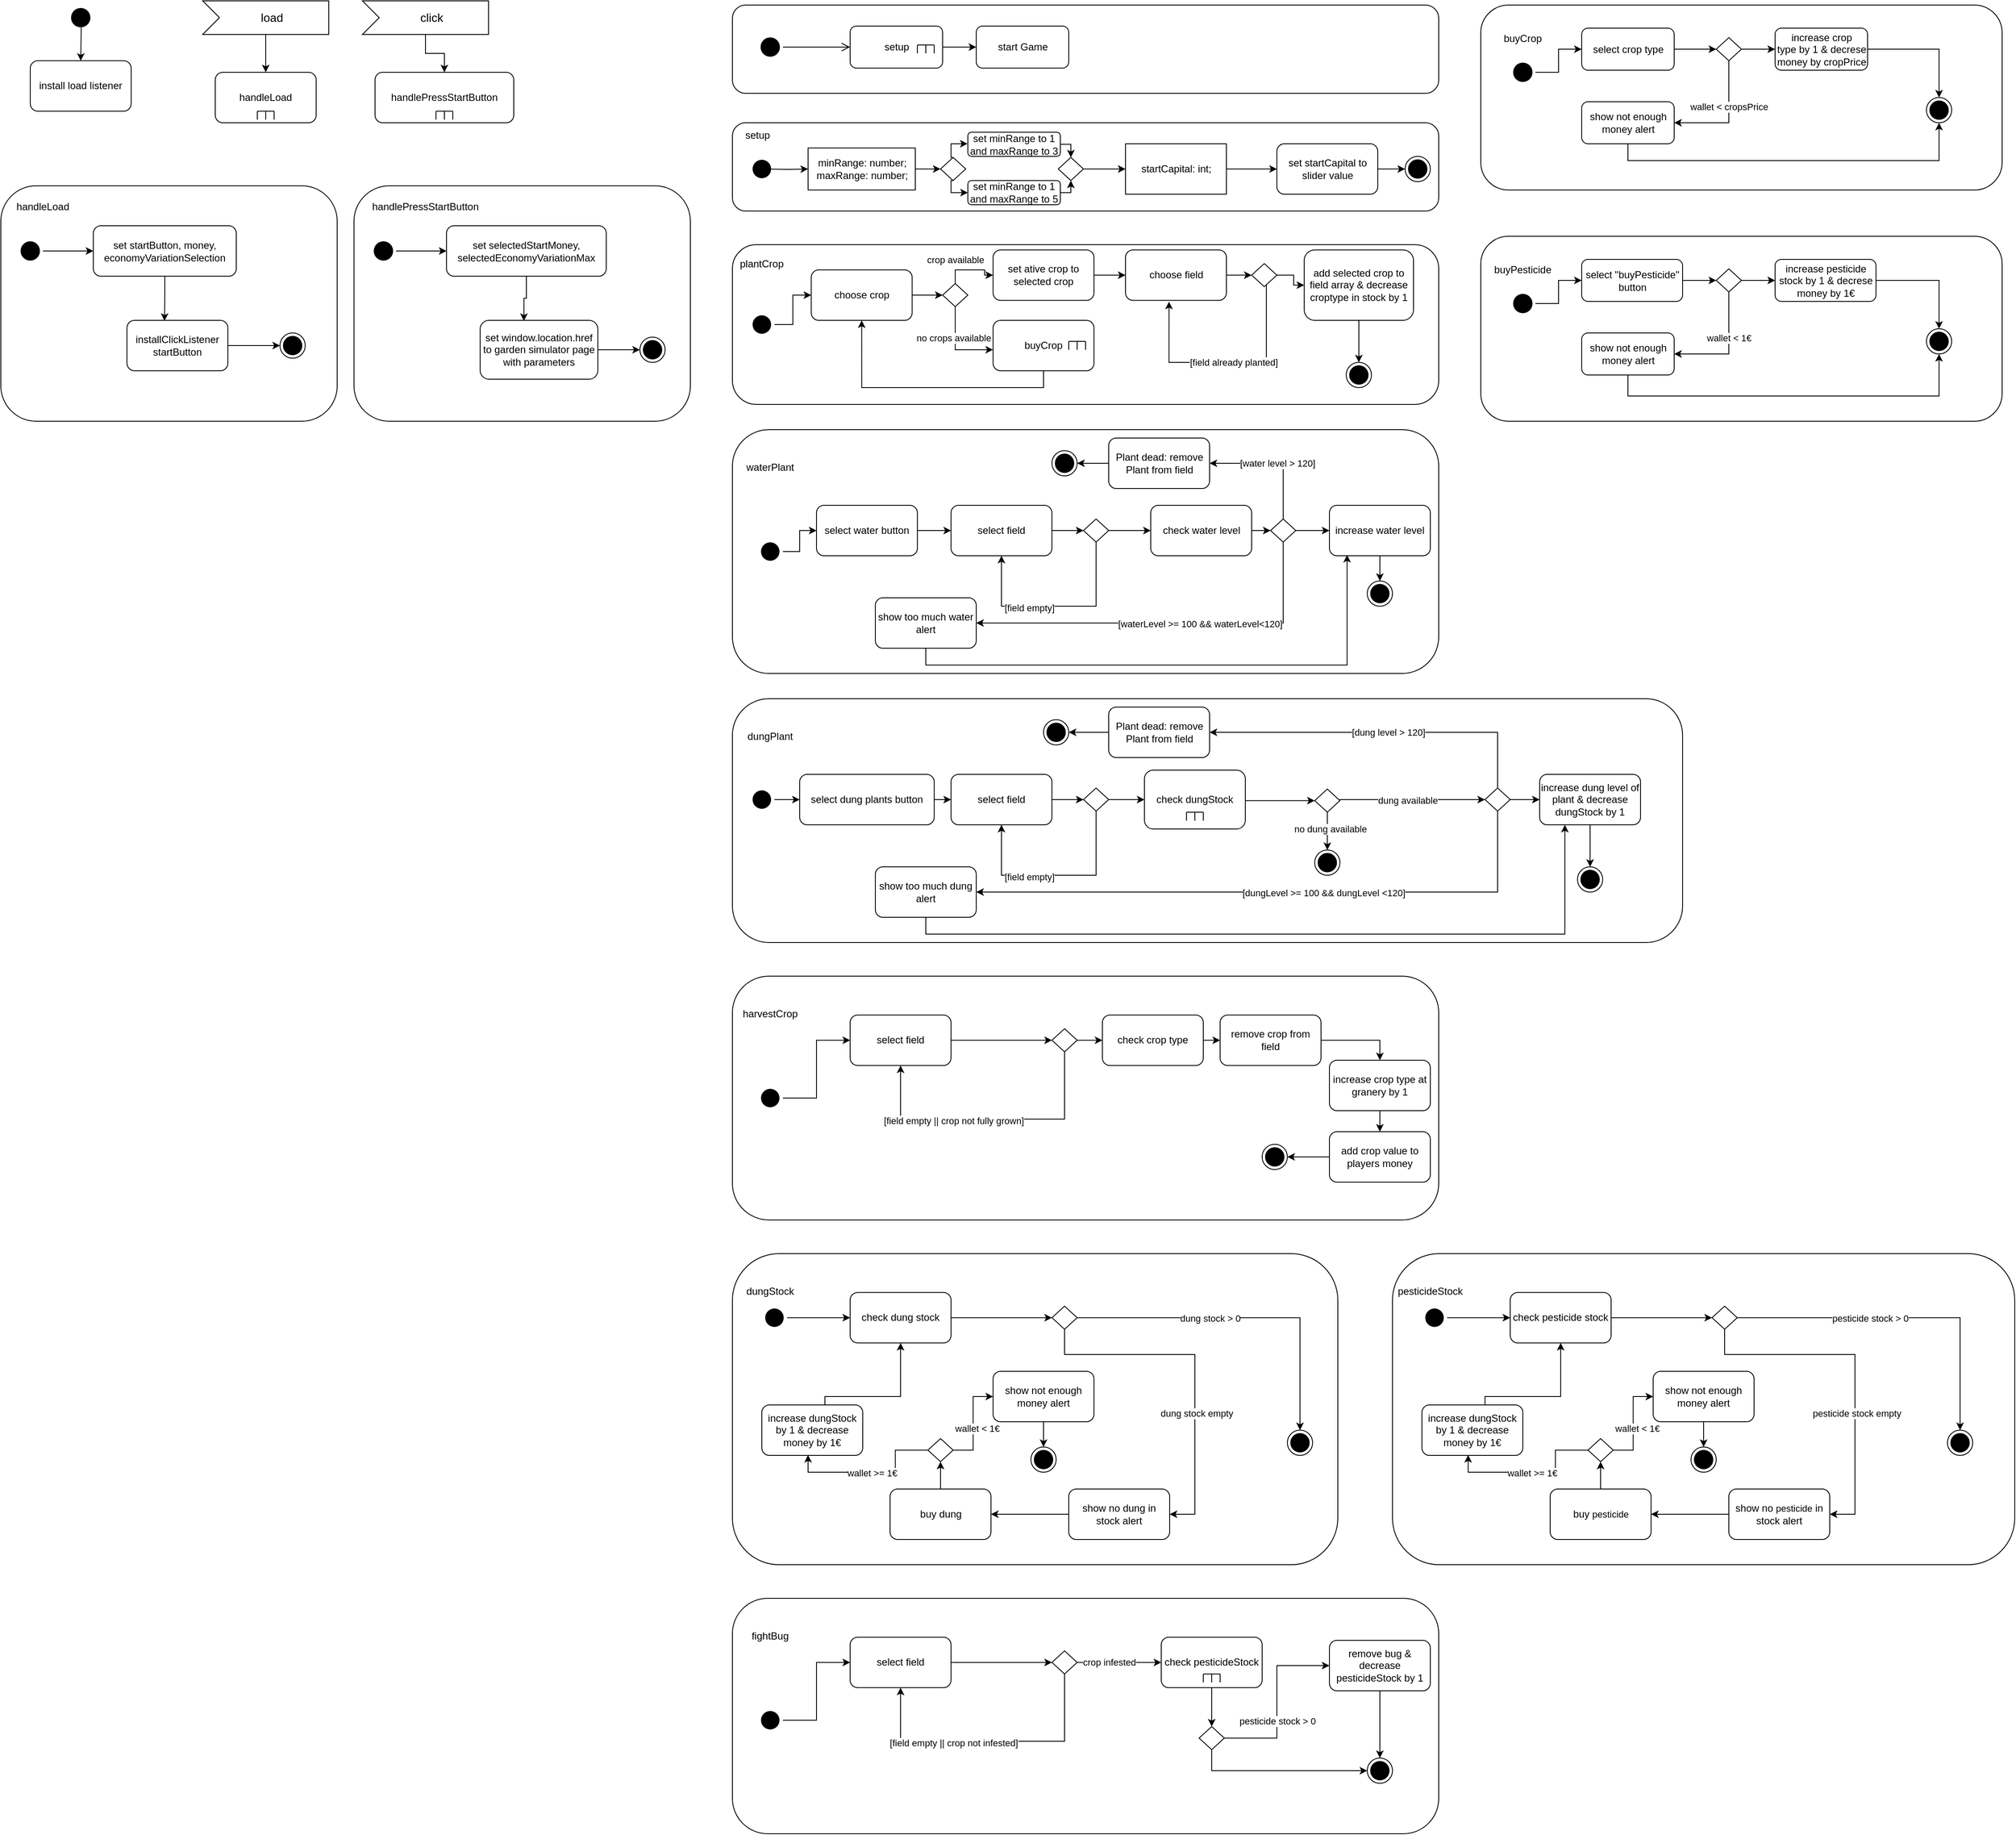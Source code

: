 <mxfile version="19.0.3" type="device"><diagram id="ljywPonGEnVILHPNDB17" name="Page-1"><mxGraphModel dx="2012" dy="721" grid="1" gridSize="10" guides="1" tooltips="1" connect="1" arrows="1" fold="1" page="1" pageScale="1" pageWidth="827" pageHeight="1169" math="0" shadow="0"><root><mxCell id="0"/><mxCell id="1" parent="0"/><mxCell id="o3hICft6uvApvgcDOu5k-13" value="" style="rounded=1;whiteSpace=wrap;html=1;" parent="1" vertex="1"><mxGeometry x="110" y="205" width="840" height="105" as="geometry"/></mxCell><mxCell id="o3hICft6uvApvgcDOu5k-1" value="" style="rounded=1;whiteSpace=wrap;html=1;" parent="1" vertex="1"><mxGeometry x="110" y="65" width="840" height="105" as="geometry"/></mxCell><mxCell id="o3hICft6uvApvgcDOu5k-2" value="" style="ellipse;html=1;shape=startState;fillColor=#000000;strokeColor=#000000;" parent="1" vertex="1"><mxGeometry x="140" y="100" width="30" height="30" as="geometry"/></mxCell><mxCell id="o3hICft6uvApvgcDOu5k-3" value="" style="edgeStyle=orthogonalEdgeStyle;html=1;verticalAlign=bottom;endArrow=open;endSize=8;strokeColor=#000000;rounded=0;entryX=0;entryY=0.5;entryDx=0;entryDy=0;" parent="1" source="o3hICft6uvApvgcDOu5k-2" target="o3hICft6uvApvgcDOu5k-4" edge="1"><mxGeometry relative="1" as="geometry"><mxPoint x="245" y="160" as="targetPoint"/></mxGeometry></mxCell><mxCell id="o3hICft6uvApvgcDOu5k-35" style="edgeStyle=orthogonalEdgeStyle;rounded=0;orthogonalLoop=1;jettySize=auto;html=1;endArrow=classic;endFill=1;strokeColor=#000000;" parent="1" source="o3hICft6uvApvgcDOu5k-4" target="o3hICft6uvApvgcDOu5k-34" edge="1"><mxGeometry relative="1" as="geometry"/></mxCell><mxCell id="o3hICft6uvApvgcDOu5k-4" value="setup" style="html=1;rounded=1;" parent="1" vertex="1"><mxGeometry x="250" y="90" width="110" height="50" as="geometry"/></mxCell><mxCell id="o3hICft6uvApvgcDOu5k-5" value="&lt;div&gt;minRange: number;&lt;br&gt;&lt;/div&gt;&lt;div&gt;maxRange: number;&lt;br&gt;&lt;/div&gt;" style="html=1;" parent="1" vertex="1"><mxGeometry x="200" y="235" width="127.5" height="50" as="geometry"/></mxCell><mxCell id="o3hICft6uvApvgcDOu5k-12" value="" style="group" parent="1" vertex="1" connectable="0"><mxGeometry x="330" y="112.5" width="20" height="10" as="geometry"/></mxCell><mxCell id="o3hICft6uvApvgcDOu5k-8" value="" style="endArrow=none;html=1;rounded=0;strokeColor=#000000;" parent="o3hICft6uvApvgcDOu5k-12" edge="1"><mxGeometry width="50" height="50" relative="1" as="geometry"><mxPoint y="10" as="sourcePoint"/><mxPoint as="targetPoint"/></mxGeometry></mxCell><mxCell id="o3hICft6uvApvgcDOu5k-9" value="" style="endArrow=none;html=1;rounded=0;strokeColor=#000000;" parent="o3hICft6uvApvgcDOu5k-12" edge="1"><mxGeometry width="50" height="50" relative="1" as="geometry"><mxPoint as="sourcePoint"/><mxPoint x="20" as="targetPoint"/></mxGeometry></mxCell><mxCell id="o3hICft6uvApvgcDOu5k-10" value="" style="endArrow=none;html=1;rounded=0;strokeColor=#000000;" parent="o3hICft6uvApvgcDOu5k-12" edge="1"><mxGeometry width="50" height="50" relative="1" as="geometry"><mxPoint x="20" y="10" as="sourcePoint"/><mxPoint x="20" as="targetPoint"/></mxGeometry></mxCell><mxCell id="o3hICft6uvApvgcDOu5k-11" value="" style="endArrow=none;html=1;rounded=0;strokeColor=#000000;" parent="o3hICft6uvApvgcDOu5k-12" edge="1"><mxGeometry width="50" height="50" relative="1" as="geometry"><mxPoint x="10" y="10" as="sourcePoint"/><mxPoint x="10" as="targetPoint"/></mxGeometry></mxCell><mxCell id="o3hICft6uvApvgcDOu5k-14" value="setup" style="text;html=1;strokeColor=none;fillColor=none;align=center;verticalAlign=middle;whiteSpace=wrap;rounded=0;" parent="1" vertex="1"><mxGeometry x="110" y="205" width="60" height="30" as="geometry"/></mxCell><mxCell id="7qq_TICEiLn2f27YdlDp-5" style="edgeStyle=orthogonalEdgeStyle;rounded=0;orthogonalLoop=1;jettySize=auto;html=1;exitX=0.5;exitY=0;exitDx=0;exitDy=0;entryX=0.333;entryY=0.238;entryDx=0;entryDy=0;entryPerimeter=0;" parent="1" source="o3hICft6uvApvgcDOu5k-16" target="o3hICft6uvApvgcDOu5k-13" edge="1"><mxGeometry relative="1" as="geometry"><Array as="points"><mxPoint x="370" y="246"/><mxPoint x="370" y="230"/></Array></mxGeometry></mxCell><mxCell id="7qq_TICEiLn2f27YdlDp-10" style="edgeStyle=orthogonalEdgeStyle;rounded=0;orthogonalLoop=1;jettySize=auto;html=1;exitX=0.5;exitY=1;exitDx=0;exitDy=0;entryX=0;entryY=0.5;entryDx=0;entryDy=0;" parent="1" source="o3hICft6uvApvgcDOu5k-16" target="7qq_TICEiLn2f27YdlDp-1" edge="1"><mxGeometry relative="1" as="geometry"><Array as="points"><mxPoint x="370" y="274"/><mxPoint x="370" y="288"/></Array></mxGeometry></mxCell><mxCell id="o3hICft6uvApvgcDOu5k-16" value="" style="rhombus;whiteSpace=wrap;html=1;" parent="1" vertex="1"><mxGeometry x="357.5" y="246.25" width="30" height="27.5" as="geometry"/></mxCell><mxCell id="o3hICft6uvApvgcDOu5k-17" value="" style="endArrow=classic;html=1;rounded=0;strokeColor=#000000;entryX=0;entryY=0.5;entryDx=0;entryDy=0;exitX=1;exitY=0.5;exitDx=0;exitDy=0;endFill=1;" parent="1" source="o3hICft6uvApvgcDOu5k-5" target="o3hICft6uvApvgcDOu5k-16" edge="1"><mxGeometry width="50" height="50" relative="1" as="geometry"><mxPoint x="427.5" y="342.5" as="sourcePoint"/><mxPoint x="477.5" y="292.5" as="targetPoint"/></mxGeometry></mxCell><mxCell id="7qq_TICEiLn2f27YdlDp-12" style="edgeStyle=orthogonalEdgeStyle;rounded=0;orthogonalLoop=1;jettySize=auto;html=1;exitX=1;exitY=0.5;exitDx=0;exitDy=0;entryX=0.5;entryY=0;entryDx=0;entryDy=0;" parent="1" source="o3hICft6uvApvgcDOu5k-18" target="o3hICft6uvApvgcDOu5k-22" edge="1"><mxGeometry relative="1" as="geometry"/></mxCell><mxCell id="o3hICft6uvApvgcDOu5k-18" value="set minRange to 1 and maxRange to 3" style="rounded=1;whiteSpace=wrap;html=1;" parent="1" vertex="1"><mxGeometry x="390" y="216.25" width="110" height="28.75" as="geometry"/></mxCell><mxCell id="o3hICft6uvApvgcDOu5k-30" style="edgeStyle=orthogonalEdgeStyle;rounded=0;orthogonalLoop=1;jettySize=auto;html=1;endArrow=classic;endFill=1;strokeColor=#000000;" parent="1" source="o3hICft6uvApvgcDOu5k-22" target="o3hICft6uvApvgcDOu5k-28" edge="1"><mxGeometry relative="1" as="geometry"/></mxCell><mxCell id="o3hICft6uvApvgcDOu5k-22" value="" style="rhombus;whiteSpace=wrap;html=1;" parent="1" vertex="1"><mxGeometry x="497.5" y="246.25" width="30" height="27.5" as="geometry"/></mxCell><mxCell id="o3hICft6uvApvgcDOu5k-32" style="edgeStyle=orthogonalEdgeStyle;rounded=0;orthogonalLoop=1;jettySize=auto;html=1;endArrow=classic;endFill=1;strokeColor=#000000;" parent="1" source="o3hICft6uvApvgcDOu5k-28" target="o3hICft6uvApvgcDOu5k-31" edge="1"><mxGeometry relative="1" as="geometry"/></mxCell><mxCell id="o3hICft6uvApvgcDOu5k-28" value="startCapital: int;" style="rounded=0;whiteSpace=wrap;html=1;" parent="1" vertex="1"><mxGeometry x="577.5" y="230" width="120" height="60" as="geometry"/></mxCell><mxCell id="o3hICft6uvApvgcDOu5k-41" style="edgeStyle=orthogonalEdgeStyle;rounded=0;orthogonalLoop=1;jettySize=auto;html=1;entryX=0;entryY=0.5;entryDx=0;entryDy=0;endArrow=classic;endFill=1;strokeColor=#000000;" parent="1" source="o3hICft6uvApvgcDOu5k-31" target="o3hICft6uvApvgcDOu5k-38" edge="1"><mxGeometry relative="1" as="geometry"/></mxCell><mxCell id="o3hICft6uvApvgcDOu5k-31" value="set startCapital to slider value" style="rounded=1;whiteSpace=wrap;html=1;" parent="1" vertex="1"><mxGeometry x="757.5" y="230" width="120" height="60" as="geometry"/></mxCell><mxCell id="o3hICft6uvApvgcDOu5k-34" value="start Game" style="html=1;rounded=1;" parent="1" vertex="1"><mxGeometry x="400" y="90" width="110" height="50" as="geometry"/></mxCell><mxCell id="o3hICft6uvApvgcDOu5k-37" style="edgeStyle=orthogonalEdgeStyle;rounded=0;orthogonalLoop=1;jettySize=auto;html=1;entryX=0;entryY=0.5;entryDx=0;entryDy=0;endArrow=classic;endFill=1;strokeColor=#000000;" parent="1" target="o3hICft6uvApvgcDOu5k-5" edge="1"><mxGeometry relative="1" as="geometry"><mxPoint x="150" y="260" as="sourcePoint"/></mxGeometry></mxCell><mxCell id="o3hICft6uvApvgcDOu5k-36" value="" style="ellipse;html=1;shape=endState;fillColor=#000000;strokeColor=none;rounded=1;" parent="1" vertex="1"><mxGeometry x="130" y="245" width="30" height="30" as="geometry"/></mxCell><mxCell id="o3hICft6uvApvgcDOu5k-38" value="" style="ellipse;html=1;shape=endState;fillColor=#000000;strokeColor=#000000;rounded=1;" parent="1" vertex="1"><mxGeometry x="910" y="245" width="30" height="30" as="geometry"/></mxCell><mxCell id="o3hICft6uvApvgcDOu5k-42" value="" style="rounded=1;whiteSpace=wrap;html=1;" parent="1" vertex="1"><mxGeometry x="110" y="350" width="840" height="190" as="geometry"/></mxCell><mxCell id="o3hICft6uvApvgcDOu5k-48" style="edgeStyle=orthogonalEdgeStyle;rounded=0;orthogonalLoop=1;jettySize=auto;html=1;entryX=0;entryY=0.5;entryDx=0;entryDy=0;endArrow=classic;endFill=1;strokeColor=#000000;" parent="1" source="o3hICft6uvApvgcDOu5k-43" target="o3hICft6uvApvgcDOu5k-45" edge="1"><mxGeometry relative="1" as="geometry"/></mxCell><mxCell id="o3hICft6uvApvgcDOu5k-43" value="" style="ellipse;html=1;shape=endState;fillColor=#000000;strokeColor=none;rounded=1;" parent="1" vertex="1"><mxGeometry x="130" y="430" width="30" height="30" as="geometry"/></mxCell><mxCell id="o3hICft6uvApvgcDOu5k-52" style="edgeStyle=orthogonalEdgeStyle;rounded=0;orthogonalLoop=1;jettySize=auto;html=1;entryX=0;entryY=0.5;entryDx=0;entryDy=0;endArrow=classic;endFill=1;strokeColor=#000000;" parent="1" source="o3hICft6uvApvgcDOu5k-45" target="o3hICft6uvApvgcDOu5k-50" edge="1"><mxGeometry relative="1" as="geometry"/></mxCell><mxCell id="o3hICft6uvApvgcDOu5k-45" value="choose crop" style="rounded=1;whiteSpace=wrap;html=1;strokeColor=#000000;" parent="1" vertex="1"><mxGeometry x="203.75" y="380" width="120" height="60" as="geometry"/></mxCell><mxCell id="o3hICft6uvApvgcDOu5k-49" value="plantCrop" style="text;html=1;strokeColor=none;fillColor=none;align=center;verticalAlign=middle;whiteSpace=wrap;rounded=0;" parent="1" vertex="1"><mxGeometry x="115" y="357.5" width="60" height="30" as="geometry"/></mxCell><mxCell id="o3hICft6uvApvgcDOu5k-55" style="edgeStyle=orthogonalEdgeStyle;rounded=0;orthogonalLoop=1;jettySize=auto;html=1;entryX=0;entryY=0.583;entryDx=0;entryDy=0;entryPerimeter=0;endArrow=classic;endFill=1;strokeColor=#000000;exitX=0.5;exitY=1;exitDx=0;exitDy=0;" parent="1" source="o3hICft6uvApvgcDOu5k-50" target="o3hICft6uvApvgcDOu5k-54" edge="1"><mxGeometry relative="1" as="geometry"/></mxCell><mxCell id="7qq_TICEiLn2f27YdlDp-14" value="no crops available" style="edgeLabel;html=1;align=center;verticalAlign=middle;resizable=0;points=[];" parent="o3hICft6uvApvgcDOu5k-55" vertex="1" connectable="0"><mxGeometry x="-0.226" y="-2" relative="1" as="geometry"><mxPoint as="offset"/></mxGeometry></mxCell><mxCell id="o3hICft6uvApvgcDOu5k-56" style="edgeStyle=orthogonalEdgeStyle;rounded=0;orthogonalLoop=1;jettySize=auto;html=1;exitX=0.5;exitY=0;exitDx=0;exitDy=0;entryX=0;entryY=0.5;entryDx=0;entryDy=0;endArrow=classic;endFill=1;strokeColor=#000000;" parent="1" source="o3hICft6uvApvgcDOu5k-50" target="o3hICft6uvApvgcDOu5k-53" edge="1"><mxGeometry relative="1" as="geometry"><Array as="points"><mxPoint x="375" y="380"/><mxPoint x="410" y="380"/><mxPoint x="410" y="386"/></Array></mxGeometry></mxCell><mxCell id="7qq_TICEiLn2f27YdlDp-15" value="crop available" style="edgeLabel;html=1;align=center;verticalAlign=middle;resizable=0;points=[];" parent="o3hICft6uvApvgcDOu5k-56" vertex="1" connectable="0"><mxGeometry x="0.014" y="-1" relative="1" as="geometry"><mxPoint x="-18" y="-13" as="offset"/></mxGeometry></mxCell><mxCell id="o3hICft6uvApvgcDOu5k-50" value="" style="rhombus;whiteSpace=wrap;html=1;" parent="1" vertex="1"><mxGeometry x="360" y="396.25" width="30" height="27.5" as="geometry"/></mxCell><mxCell id="o3hICft6uvApvgcDOu5k-61" style="edgeStyle=orthogonalEdgeStyle;rounded=0;orthogonalLoop=1;jettySize=auto;html=1;entryX=0;entryY=0.5;entryDx=0;entryDy=0;endArrow=classic;endFill=1;strokeColor=#000000;" parent="1" source="o3hICft6uvApvgcDOu5k-53" target="o3hICft6uvApvgcDOu5k-57" edge="1"><mxGeometry relative="1" as="geometry"/></mxCell><mxCell id="o3hICft6uvApvgcDOu5k-53" value="set ative crop to selected crop" style="rounded=1;whiteSpace=wrap;html=1;strokeColor=#000000;" parent="1" vertex="1"><mxGeometry x="420" y="356.25" width="120" height="60" as="geometry"/></mxCell><mxCell id="o3hICft6uvApvgcDOu5k-58" style="edgeStyle=orthogonalEdgeStyle;rounded=0;orthogonalLoop=1;jettySize=auto;html=1;entryX=0.5;entryY=1;entryDx=0;entryDy=0;endArrow=classic;endFill=1;strokeColor=#000000;exitX=0.5;exitY=1;exitDx=0;exitDy=0;" parent="1" source="o3hICft6uvApvgcDOu5k-54" target="o3hICft6uvApvgcDOu5k-45" edge="1"><mxGeometry relative="1" as="geometry"/></mxCell><mxCell id="o3hICft6uvApvgcDOu5k-54" value="buyCrop" style="rounded=1;whiteSpace=wrap;html=1;strokeColor=#000000;" parent="1" vertex="1"><mxGeometry x="420" y="440" width="120" height="60" as="geometry"/></mxCell><mxCell id="o3hICft6uvApvgcDOu5k-75" style="edgeStyle=orthogonalEdgeStyle;rounded=0;orthogonalLoop=1;jettySize=auto;html=1;entryX=0;entryY=0.5;entryDx=0;entryDy=0;endArrow=classic;endFill=1;strokeColor=#000000;" parent="1" source="o3hICft6uvApvgcDOu5k-57" target="o3hICft6uvApvgcDOu5k-73" edge="1"><mxGeometry relative="1" as="geometry"/></mxCell><mxCell id="o3hICft6uvApvgcDOu5k-57" value="choose field" style="rounded=1;whiteSpace=wrap;html=1;strokeColor=#000000;" parent="1" vertex="1"><mxGeometry x="577.5" y="356.25" width="120" height="60" as="geometry"/></mxCell><mxCell id="o3hICft6uvApvgcDOu5k-66" style="edgeStyle=orthogonalEdgeStyle;rounded=0;orthogonalLoop=1;jettySize=auto;html=1;exitX=0.5;exitY=1;exitDx=0;exitDy=0;entryX=0.5;entryY=0;entryDx=0;entryDy=0;endArrow=classic;endFill=1;strokeColor=#000000;" parent="1" source="o3hICft6uvApvgcDOu5k-62" target="o3hICft6uvApvgcDOu5k-64" edge="1"><mxGeometry relative="1" as="geometry"/></mxCell><mxCell id="o3hICft6uvApvgcDOu5k-62" value="add selected crop to field array &amp;amp; decrease croptype in stock by 1" style="rounded=1;whiteSpace=wrap;html=1;strokeColor=#000000;" parent="1" vertex="1"><mxGeometry x="790" y="356.25" width="130" height="83.75" as="geometry"/></mxCell><mxCell id="o3hICft6uvApvgcDOu5k-64" value="" style="ellipse;html=1;shape=endState;fillColor=#000000;strokeColor=#000000;rounded=1;" parent="1" vertex="1"><mxGeometry x="840" y="490" width="30" height="30" as="geometry"/></mxCell><mxCell id="o3hICft6uvApvgcDOu5k-67" value="" style="rounded=1;whiteSpace=wrap;html=1;" parent="1" vertex="1"><mxGeometry x="110" y="570" width="840" height="290" as="geometry"/></mxCell><mxCell id="o3hICft6uvApvgcDOu5k-68" value="waterPlant" style="text;html=1;strokeColor=none;fillColor=none;align=center;verticalAlign=middle;whiteSpace=wrap;rounded=0;" parent="1" vertex="1"><mxGeometry x="125" y="600" width="60" height="30" as="geometry"/></mxCell><mxCell id="o3hICft6uvApvgcDOu5k-94" style="edgeStyle=orthogonalEdgeStyle;rounded=0;orthogonalLoop=1;jettySize=auto;html=1;endArrow=classic;endFill=1;strokeColor=#000000;" parent="1" source="o3hICft6uvApvgcDOu5k-69" target="o3hICft6uvApvgcDOu5k-71" edge="1"><mxGeometry relative="1" as="geometry"/></mxCell><mxCell id="o3hICft6uvApvgcDOu5k-69" value="" style="ellipse;html=1;shape=endState;fillColor=#000000;strokeColor=none;rounded=1;" parent="1" vertex="1"><mxGeometry x="140" y="700" width="30" height="30" as="geometry"/></mxCell><mxCell id="o3hICft6uvApvgcDOu5k-95" style="edgeStyle=orthogonalEdgeStyle;rounded=0;orthogonalLoop=1;jettySize=auto;html=1;endArrow=classic;endFill=1;strokeColor=#000000;" parent="1" source="o3hICft6uvApvgcDOu5k-71" target="o3hICft6uvApvgcDOu5k-72" edge="1"><mxGeometry relative="1" as="geometry"/></mxCell><mxCell id="o3hICft6uvApvgcDOu5k-71" value="select water button" style="rounded=1;whiteSpace=wrap;html=1;strokeColor=#000000;" parent="1" vertex="1"><mxGeometry x="210" y="660" width="120" height="60" as="geometry"/></mxCell><mxCell id="o3hICft6uvApvgcDOu5k-80" style="edgeStyle=orthogonalEdgeStyle;rounded=0;orthogonalLoop=1;jettySize=auto;html=1;endArrow=classic;endFill=1;strokeColor=#000000;" parent="1" source="o3hICft6uvApvgcDOu5k-72" target="o3hICft6uvApvgcDOu5k-79" edge="1"><mxGeometry relative="1" as="geometry"/></mxCell><mxCell id="o3hICft6uvApvgcDOu5k-72" value="select field" style="rounded=1;whiteSpace=wrap;html=1;strokeColor=#000000;" parent="1" vertex="1"><mxGeometry x="370" y="660" width="120" height="60" as="geometry"/></mxCell><mxCell id="o3hICft6uvApvgcDOu5k-76" style="edgeStyle=orthogonalEdgeStyle;rounded=0;orthogonalLoop=1;jettySize=auto;html=1;entryX=0.431;entryY=1.026;entryDx=0;entryDy=0;entryPerimeter=0;endArrow=classic;endFill=1;strokeColor=#000000;" parent="1" source="o3hICft6uvApvgcDOu5k-73" target="o3hICft6uvApvgcDOu5k-57" edge="1"><mxGeometry relative="1" as="geometry"><Array as="points"><mxPoint x="745" y="490"/><mxPoint x="629" y="490"/></Array></mxGeometry></mxCell><mxCell id="o3hICft6uvApvgcDOu5k-77" value="[field already planted]" style="edgeLabel;html=1;align=center;verticalAlign=middle;resizable=0;points=[];" parent="o3hICft6uvApvgcDOu5k-76" vertex="1" connectable="0"><mxGeometry x="-0.061" relative="1" as="geometry"><mxPoint as="offset"/></mxGeometry></mxCell><mxCell id="o3hICft6uvApvgcDOu5k-78" style="edgeStyle=orthogonalEdgeStyle;rounded=0;orthogonalLoop=1;jettySize=auto;html=1;entryX=0;entryY=0.5;entryDx=0;entryDy=0;endArrow=classic;endFill=1;strokeColor=#000000;" parent="1" source="o3hICft6uvApvgcDOu5k-73" target="o3hICft6uvApvgcDOu5k-62" edge="1"><mxGeometry relative="1" as="geometry"/></mxCell><mxCell id="o3hICft6uvApvgcDOu5k-73" value="" style="rhombus;whiteSpace=wrap;html=1;" parent="1" vertex="1"><mxGeometry x="727.5" y="372.5" width="30" height="27.5" as="geometry"/></mxCell><mxCell id="o3hICft6uvApvgcDOu5k-81" style="edgeStyle=orthogonalEdgeStyle;rounded=0;orthogonalLoop=1;jettySize=auto;html=1;exitX=0.5;exitY=1;exitDx=0;exitDy=0;entryX=0.5;entryY=1;entryDx=0;entryDy=0;endArrow=classic;endFill=1;strokeColor=#000000;" parent="1" source="o3hICft6uvApvgcDOu5k-79" target="o3hICft6uvApvgcDOu5k-72" edge="1"><mxGeometry relative="1" as="geometry"><Array as="points"><mxPoint x="543" y="780"/><mxPoint x="430" y="780"/></Array></mxGeometry></mxCell><mxCell id="o3hICft6uvApvgcDOu5k-82" value="[field empty]" style="edgeLabel;html=1;align=center;verticalAlign=middle;resizable=0;points=[];" parent="o3hICft6uvApvgcDOu5k-81" vertex="1" connectable="0"><mxGeometry x="0.256" y="2" relative="1" as="geometry"><mxPoint as="offset"/></mxGeometry></mxCell><mxCell id="o3hICft6uvApvgcDOu5k-84" style="edgeStyle=orthogonalEdgeStyle;rounded=0;orthogonalLoop=1;jettySize=auto;html=1;exitX=1;exitY=0.5;exitDx=0;exitDy=0;entryX=0;entryY=0.5;entryDx=0;entryDy=0;endArrow=classic;endFill=1;strokeColor=#000000;" parent="1" source="o3hICft6uvApvgcDOu5k-79" target="o3hICft6uvApvgcDOu5k-83" edge="1"><mxGeometry relative="1" as="geometry"/></mxCell><mxCell id="o3hICft6uvApvgcDOu5k-79" value="" style="rhombus;whiteSpace=wrap;html=1;fontStyle=1" parent="1" vertex="1"><mxGeometry x="527.5" y="676.25" width="30" height="27.5" as="geometry"/></mxCell><mxCell id="o3hICft6uvApvgcDOu5k-86" style="edgeStyle=orthogonalEdgeStyle;rounded=0;orthogonalLoop=1;jettySize=auto;html=1;entryX=0;entryY=0.5;entryDx=0;entryDy=0;endArrow=classic;endFill=1;strokeColor=#000000;" parent="1" source="o3hICft6uvApvgcDOu5k-83" target="o3hICft6uvApvgcDOu5k-85" edge="1"><mxGeometry relative="1" as="geometry"/></mxCell><mxCell id="o3hICft6uvApvgcDOu5k-83" value="check water level" style="rounded=1;whiteSpace=wrap;html=1;strokeColor=#000000;" parent="1" vertex="1"><mxGeometry x="607.5" y="660" width="120" height="60" as="geometry"/></mxCell><mxCell id="o3hICft6uvApvgcDOu5k-87" style="edgeStyle=orthogonalEdgeStyle;rounded=0;orthogonalLoop=1;jettySize=auto;html=1;endArrow=classic;endFill=1;strokeColor=#000000;entryX=1;entryY=0.5;entryDx=0;entryDy=0;" parent="1" source="o3hICft6uvApvgcDOu5k-85" target="o3hICft6uvApvgcDOu5k-118" edge="1"><mxGeometry relative="1" as="geometry"><Array as="points"><mxPoint x="765" y="800"/></Array></mxGeometry></mxCell><mxCell id="o3hICft6uvApvgcDOu5k-88" value="[waterLevel &amp;gt;= 100 &amp;amp;&amp;amp; waterLevel&amp;lt;120]" style="edgeLabel;html=1;align=center;verticalAlign=middle;resizable=0;points=[];" parent="o3hICft6uvApvgcDOu5k-87" vertex="1" connectable="0"><mxGeometry x="-0.151" y="1" relative="1" as="geometry"><mxPoint as="offset"/></mxGeometry></mxCell><mxCell id="o3hICft6uvApvgcDOu5k-91" style="edgeStyle=orthogonalEdgeStyle;rounded=0;orthogonalLoop=1;jettySize=auto;html=1;entryX=0;entryY=0.5;entryDx=0;entryDy=0;endArrow=classic;endFill=1;strokeColor=#000000;" parent="1" source="o3hICft6uvApvgcDOu5k-85" target="o3hICft6uvApvgcDOu5k-89" edge="1"><mxGeometry relative="1" as="geometry"/></mxCell><mxCell id="o3hICft6uvApvgcDOu5k-120" style="edgeStyle=orthogonalEdgeStyle;rounded=0;orthogonalLoop=1;jettySize=auto;html=1;exitX=0.5;exitY=0;exitDx=0;exitDy=0;entryX=1;entryY=0.5;entryDx=0;entryDy=0;endArrow=classic;endFill=1;strokeColor=#000000;" parent="1" source="o3hICft6uvApvgcDOu5k-85" target="o3hICft6uvApvgcDOu5k-119" edge="1"><mxGeometry relative="1" as="geometry"/></mxCell><mxCell id="o3hICft6uvApvgcDOu5k-121" value="[water level &amp;gt; 120]" style="edgeLabel;html=1;align=center;verticalAlign=middle;resizable=0;points=[];" parent="o3hICft6uvApvgcDOu5k-120" vertex="1" connectable="0"><mxGeometry x="-0.035" relative="1" as="geometry"><mxPoint as="offset"/></mxGeometry></mxCell><mxCell id="o3hICft6uvApvgcDOu5k-85" value="" style="rhombus;whiteSpace=wrap;html=1;fontStyle=1" parent="1" vertex="1"><mxGeometry x="750" y="676.25" width="30" height="27.5" as="geometry"/></mxCell><mxCell id="o3hICft6uvApvgcDOu5k-93" style="edgeStyle=orthogonalEdgeStyle;rounded=0;orthogonalLoop=1;jettySize=auto;html=1;entryX=0.5;entryY=0;entryDx=0;entryDy=0;endArrow=classic;endFill=1;strokeColor=#000000;" parent="1" source="o3hICft6uvApvgcDOu5k-89" target="o3hICft6uvApvgcDOu5k-92" edge="1"><mxGeometry relative="1" as="geometry"/></mxCell><mxCell id="o3hICft6uvApvgcDOu5k-89" value="increase water level" style="rounded=1;whiteSpace=wrap;html=1;strokeColor=#000000;" parent="1" vertex="1"><mxGeometry x="820" y="660" width="120" height="60" as="geometry"/></mxCell><mxCell id="o3hICft6uvApvgcDOu5k-92" value="" style="ellipse;html=1;shape=endState;fillColor=#000000;strokeColor=#000000;rounded=1;" parent="1" vertex="1"><mxGeometry x="865" y="750" width="30" height="30" as="geometry"/></mxCell><mxCell id="7qq_TICEiLn2f27YdlDp-22" style="edgeStyle=orthogonalEdgeStyle;rounded=0;orthogonalLoop=1;jettySize=auto;html=1;entryX=0.175;entryY=0.983;entryDx=0;entryDy=0;exitX=0.5;exitY=1;exitDx=0;exitDy=0;entryPerimeter=0;" parent="1" source="o3hICft6uvApvgcDOu5k-118" target="o3hICft6uvApvgcDOu5k-89" edge="1"><mxGeometry relative="1" as="geometry"/></mxCell><mxCell id="o3hICft6uvApvgcDOu5k-118" value="show too much water alert" style="rounded=1;whiteSpace=wrap;html=1;strokeColor=#000000;" parent="1" vertex="1"><mxGeometry x="280" y="770" width="120" height="60" as="geometry"/></mxCell><mxCell id="7qq_TICEiLn2f27YdlDp-17" style="edgeStyle=orthogonalEdgeStyle;rounded=0;orthogonalLoop=1;jettySize=auto;html=1;entryX=1;entryY=0.5;entryDx=0;entryDy=0;" parent="1" source="o3hICft6uvApvgcDOu5k-119" target="7qq_TICEiLn2f27YdlDp-16" edge="1"><mxGeometry relative="1" as="geometry"/></mxCell><mxCell id="o3hICft6uvApvgcDOu5k-119" value="Plant dead: remove Plant from field" style="rounded=1;whiteSpace=wrap;html=1;strokeColor=#000000;" parent="1" vertex="1"><mxGeometry x="557.5" y="580" width="120" height="60" as="geometry"/></mxCell><mxCell id="o3hICft6uvApvgcDOu5k-122" value="" style="rounded=1;whiteSpace=wrap;html=1;" parent="1" vertex="1"><mxGeometry x="110" y="890" width="1130" height="290" as="geometry"/></mxCell><mxCell id="o3hICft6uvApvgcDOu5k-123" value="dungPlant" style="text;html=1;strokeColor=none;fillColor=none;align=center;verticalAlign=middle;whiteSpace=wrap;rounded=0;" parent="1" vertex="1"><mxGeometry x="125" y="920" width="60" height="30" as="geometry"/></mxCell><mxCell id="o3hICft6uvApvgcDOu5k-124" style="edgeStyle=orthogonalEdgeStyle;rounded=0;orthogonalLoop=1;jettySize=auto;html=1;endArrow=classic;endFill=1;strokeColor=#000000;" parent="1" source="o3hICft6uvApvgcDOu5k-125" target="o3hICft6uvApvgcDOu5k-127" edge="1"><mxGeometry relative="1" as="geometry"/></mxCell><mxCell id="o3hICft6uvApvgcDOu5k-125" value="" style="ellipse;html=1;shape=endState;fillColor=#000000;strokeColor=none;rounded=1;" parent="1" vertex="1"><mxGeometry x="130" y="995" width="30" height="30" as="geometry"/></mxCell><mxCell id="o3hICft6uvApvgcDOu5k-126" style="edgeStyle=orthogonalEdgeStyle;rounded=0;orthogonalLoop=1;jettySize=auto;html=1;endArrow=classic;endFill=1;strokeColor=#000000;" parent="1" source="o3hICft6uvApvgcDOu5k-127" target="o3hICft6uvApvgcDOu5k-129" edge="1"><mxGeometry relative="1" as="geometry"/></mxCell><mxCell id="o3hICft6uvApvgcDOu5k-127" value="select dung plants button" style="rounded=1;whiteSpace=wrap;html=1;strokeColor=#000000;" parent="1" vertex="1"><mxGeometry x="190" y="980" width="160" height="60" as="geometry"/></mxCell><mxCell id="o3hICft6uvApvgcDOu5k-128" style="edgeStyle=orthogonalEdgeStyle;rounded=0;orthogonalLoop=1;jettySize=auto;html=1;endArrow=classic;endFill=1;strokeColor=#000000;" parent="1" source="o3hICft6uvApvgcDOu5k-129" target="o3hICft6uvApvgcDOu5k-133" edge="1"><mxGeometry relative="1" as="geometry"/></mxCell><mxCell id="o3hICft6uvApvgcDOu5k-129" value="select field" style="rounded=1;whiteSpace=wrap;html=1;strokeColor=#000000;" parent="1" vertex="1"><mxGeometry x="370" y="980" width="120" height="60" as="geometry"/></mxCell><mxCell id="o3hICft6uvApvgcDOu5k-130" style="edgeStyle=orthogonalEdgeStyle;rounded=0;orthogonalLoop=1;jettySize=auto;html=1;exitX=0.5;exitY=1;exitDx=0;exitDy=0;entryX=0.5;entryY=1;entryDx=0;entryDy=0;endArrow=classic;endFill=1;strokeColor=#000000;" parent="1" source="o3hICft6uvApvgcDOu5k-133" target="o3hICft6uvApvgcDOu5k-129" edge="1"><mxGeometry relative="1" as="geometry"><Array as="points"><mxPoint x="543" y="1100"/><mxPoint x="430" y="1100"/></Array></mxGeometry></mxCell><mxCell id="o3hICft6uvApvgcDOu5k-131" value="[field empty]" style="edgeLabel;html=1;align=center;verticalAlign=middle;resizable=0;points=[];" parent="o3hICft6uvApvgcDOu5k-130" vertex="1" connectable="0"><mxGeometry x="0.256" y="2" relative="1" as="geometry"><mxPoint as="offset"/></mxGeometry></mxCell><mxCell id="o3hICft6uvApvgcDOu5k-132" style="edgeStyle=orthogonalEdgeStyle;rounded=0;orthogonalLoop=1;jettySize=auto;html=1;exitX=1;exitY=0.5;exitDx=0;exitDy=0;entryX=0;entryY=0.5;entryDx=0;entryDy=0;endArrow=classic;endFill=1;strokeColor=#000000;" parent="1" source="o3hICft6uvApvgcDOu5k-133" target="o3hICft6uvApvgcDOu5k-135" edge="1"><mxGeometry relative="1" as="geometry"/></mxCell><mxCell id="o3hICft6uvApvgcDOu5k-133" value="" style="rhombus;whiteSpace=wrap;html=1;fontStyle=1" parent="1" vertex="1"><mxGeometry x="527.5" y="996.25" width="30" height="27.5" as="geometry"/></mxCell><mxCell id="7qq_TICEiLn2f27YdlDp-26" style="edgeStyle=orthogonalEdgeStyle;rounded=0;orthogonalLoop=1;jettySize=auto;html=1;exitX=1;exitY=0.5;exitDx=0;exitDy=0;entryX=0;entryY=0.5;entryDx=0;entryDy=0;" parent="1" source="o3hICft6uvApvgcDOu5k-135" target="7qq_TICEiLn2f27YdlDp-24" edge="1"><mxGeometry relative="1" as="geometry"><Array as="points"><mxPoint x="720" y="1011"/></Array></mxGeometry></mxCell><mxCell id="o3hICft6uvApvgcDOu5k-135" value="check dungStock" style="rounded=1;whiteSpace=wrap;html=1;strokeColor=#000000;" parent="1" vertex="1"><mxGeometry x="600" y="975" width="120" height="70" as="geometry"/></mxCell><mxCell id="o3hICft6uvApvgcDOu5k-136" style="edgeStyle=orthogonalEdgeStyle;rounded=0;orthogonalLoop=1;jettySize=auto;html=1;endArrow=classic;endFill=1;strokeColor=#000000;entryX=1;entryY=0.5;entryDx=0;entryDy=0;" parent="1" source="o3hICft6uvApvgcDOu5k-141" target="o3hICft6uvApvgcDOu5k-145" edge="1"><mxGeometry relative="1" as="geometry"><Array as="points"><mxPoint x="1020" y="1120"/></Array></mxGeometry></mxCell><mxCell id="o3hICft6uvApvgcDOu5k-137" value="[dungLevel &amp;gt;= 100 &amp;amp;&amp;amp; dungLevel &amp;lt;120]" style="edgeLabel;html=1;align=center;verticalAlign=middle;resizable=0;points=[];" parent="o3hICft6uvApvgcDOu5k-136" vertex="1" connectable="0"><mxGeometry x="-0.151" y="1" relative="1" as="geometry"><mxPoint as="offset"/></mxGeometry></mxCell><mxCell id="o3hICft6uvApvgcDOu5k-138" style="edgeStyle=orthogonalEdgeStyle;rounded=0;orthogonalLoop=1;jettySize=auto;html=1;entryX=0;entryY=0.5;entryDx=0;entryDy=0;endArrow=classic;endFill=1;strokeColor=#000000;" parent="1" source="o3hICft6uvApvgcDOu5k-141" target="o3hICft6uvApvgcDOu5k-143" edge="1"><mxGeometry relative="1" as="geometry"/></mxCell><mxCell id="o3hICft6uvApvgcDOu5k-139" style="edgeStyle=orthogonalEdgeStyle;rounded=0;orthogonalLoop=1;jettySize=auto;html=1;exitX=0.5;exitY=0;exitDx=0;exitDy=0;entryX=1;entryY=0.5;entryDx=0;entryDy=0;endArrow=classic;endFill=1;strokeColor=#000000;" parent="1" source="o3hICft6uvApvgcDOu5k-141" target="o3hICft6uvApvgcDOu5k-146" edge="1"><mxGeometry relative="1" as="geometry"/></mxCell><mxCell id="o3hICft6uvApvgcDOu5k-140" value="[dung level &amp;gt; 120]" style="edgeLabel;html=1;align=center;verticalAlign=middle;resizable=0;points=[];" parent="o3hICft6uvApvgcDOu5k-139" vertex="1" connectable="0"><mxGeometry x="-0.035" relative="1" as="geometry"><mxPoint as="offset"/></mxGeometry></mxCell><mxCell id="o3hICft6uvApvgcDOu5k-141" value="" style="rhombus;whiteSpace=wrap;html=1;fontStyle=1" parent="1" vertex="1"><mxGeometry x="1005" y="996.25" width="30" height="27.5" as="geometry"/></mxCell><mxCell id="o3hICft6uvApvgcDOu5k-142" style="edgeStyle=orthogonalEdgeStyle;rounded=0;orthogonalLoop=1;jettySize=auto;html=1;entryX=0.5;entryY=0;entryDx=0;entryDy=0;endArrow=classic;endFill=1;strokeColor=#000000;" parent="1" source="o3hICft6uvApvgcDOu5k-143" target="o3hICft6uvApvgcDOu5k-144" edge="1"><mxGeometry relative="1" as="geometry"/></mxCell><mxCell id="o3hICft6uvApvgcDOu5k-143" value="increase dung level of plant &amp;amp; decrease dungStock by 1" style="rounded=1;whiteSpace=wrap;html=1;strokeColor=#000000;" parent="1" vertex="1"><mxGeometry x="1070" y="980" width="120" height="60" as="geometry"/></mxCell><mxCell id="o3hICft6uvApvgcDOu5k-144" value="" style="ellipse;html=1;shape=endState;fillColor=#000000;strokeColor=#000000;rounded=1;" parent="1" vertex="1"><mxGeometry x="1115" y="1090" width="30" height="30" as="geometry"/></mxCell><mxCell id="7qq_TICEiLn2f27YdlDp-23" style="edgeStyle=orthogonalEdgeStyle;rounded=0;orthogonalLoop=1;jettySize=auto;html=1;entryX=0.25;entryY=1;entryDx=0;entryDy=0;exitX=0.5;exitY=1;exitDx=0;exitDy=0;" parent="1" source="o3hICft6uvApvgcDOu5k-145" target="o3hICft6uvApvgcDOu5k-143" edge="1"><mxGeometry relative="1" as="geometry"><mxPoint x="590" y="1150" as="sourcePoint"/></mxGeometry></mxCell><mxCell id="o3hICft6uvApvgcDOu5k-145" value="show too much dung alert" style="rounded=1;whiteSpace=wrap;html=1;strokeColor=#000000;" parent="1" vertex="1"><mxGeometry x="280" y="1090" width="120" height="60" as="geometry"/></mxCell><mxCell id="WFNYlTD4Y7bWm4Dkxp3f-2" style="edgeStyle=orthogonalEdgeStyle;rounded=0;orthogonalLoop=1;jettySize=auto;html=1;" parent="1" source="o3hICft6uvApvgcDOu5k-146" target="WFNYlTD4Y7bWm4Dkxp3f-1" edge="1"><mxGeometry relative="1" as="geometry"/></mxCell><mxCell id="o3hICft6uvApvgcDOu5k-146" value="Plant dead: remove Plant from field" style="rounded=1;whiteSpace=wrap;html=1;strokeColor=#000000;" parent="1" vertex="1"><mxGeometry x="557.5" y="900" width="120" height="60" as="geometry"/></mxCell><mxCell id="o3hICft6uvApvgcDOu5k-147" value="" style="rounded=1;whiteSpace=wrap;html=1;" parent="1" vertex="1"><mxGeometry x="110" y="1220" width="840" height="290" as="geometry"/></mxCell><mxCell id="o3hICft6uvApvgcDOu5k-148" value="harvestCrop" style="text;html=1;strokeColor=none;fillColor=none;align=center;verticalAlign=middle;whiteSpace=wrap;rounded=0;" parent="1" vertex="1"><mxGeometry x="125" y="1250" width="60" height="30" as="geometry"/></mxCell><mxCell id="o3hICft6uvApvgcDOu5k-149" style="edgeStyle=orthogonalEdgeStyle;rounded=0;orthogonalLoop=1;jettySize=auto;html=1;endArrow=classic;endFill=1;strokeColor=#000000;entryX=0;entryY=0.5;entryDx=0;entryDy=0;" parent="1" source="o3hICft6uvApvgcDOu5k-150" target="o3hICft6uvApvgcDOu5k-154" edge="1"><mxGeometry relative="1" as="geometry"><mxPoint x="210" y="1340" as="targetPoint"/></mxGeometry></mxCell><mxCell id="o3hICft6uvApvgcDOu5k-150" value="" style="ellipse;html=1;shape=endState;fillColor=#000000;strokeColor=none;rounded=1;" parent="1" vertex="1"><mxGeometry x="140" y="1350" width="30" height="30" as="geometry"/></mxCell><mxCell id="o3hICft6uvApvgcDOu5k-153" style="edgeStyle=orthogonalEdgeStyle;rounded=0;orthogonalLoop=1;jettySize=auto;html=1;endArrow=classic;endFill=1;strokeColor=#000000;" parent="1" source="o3hICft6uvApvgcDOu5k-154" target="o3hICft6uvApvgcDOu5k-158" edge="1"><mxGeometry relative="1" as="geometry"/></mxCell><mxCell id="o3hICft6uvApvgcDOu5k-154" value="select field" style="rounded=1;whiteSpace=wrap;html=1;strokeColor=#000000;" parent="1" vertex="1"><mxGeometry x="250" y="1266.25" width="120" height="60" as="geometry"/></mxCell><mxCell id="o3hICft6uvApvgcDOu5k-155" style="edgeStyle=orthogonalEdgeStyle;rounded=0;orthogonalLoop=1;jettySize=auto;html=1;exitX=0.5;exitY=1;exitDx=0;exitDy=0;entryX=0.5;entryY=1;entryDx=0;entryDy=0;endArrow=classic;endFill=1;strokeColor=#000000;" parent="1" source="o3hICft6uvApvgcDOu5k-158" target="o3hICft6uvApvgcDOu5k-154" edge="1"><mxGeometry relative="1" as="geometry"><Array as="points"><mxPoint x="505" y="1390"/><mxPoint x="310" y="1390"/></Array></mxGeometry></mxCell><mxCell id="o3hICft6uvApvgcDOu5k-156" value="[field empty || crop not fully grown]" style="edgeLabel;html=1;align=center;verticalAlign=middle;resizable=0;points=[];" parent="o3hICft6uvApvgcDOu5k-155" vertex="1" connectable="0"><mxGeometry x="0.256" y="2" relative="1" as="geometry"><mxPoint as="offset"/></mxGeometry></mxCell><mxCell id="o3hICft6uvApvgcDOu5k-157" style="edgeStyle=orthogonalEdgeStyle;rounded=0;orthogonalLoop=1;jettySize=auto;html=1;exitX=1;exitY=0.5;exitDx=0;exitDy=0;entryX=0;entryY=0.5;entryDx=0;entryDy=0;endArrow=classic;endFill=1;strokeColor=#000000;" parent="1" source="o3hICft6uvApvgcDOu5k-158" target="o3hICft6uvApvgcDOu5k-160" edge="1"><mxGeometry relative="1" as="geometry"/></mxCell><mxCell id="o3hICft6uvApvgcDOu5k-158" value="" style="rhombus;whiteSpace=wrap;html=1;fontStyle=1" parent="1" vertex="1"><mxGeometry x="490" y="1282.5" width="30" height="27.5" as="geometry"/></mxCell><mxCell id="7qq_TICEiLn2f27YdlDp-34" style="edgeStyle=orthogonalEdgeStyle;rounded=0;orthogonalLoop=1;jettySize=auto;html=1;exitX=1;exitY=0.5;exitDx=0;exitDy=0;entryX=0;entryY=0.5;entryDx=0;entryDy=0;" parent="1" source="o3hICft6uvApvgcDOu5k-160" target="7qq_TICEiLn2f27YdlDp-33" edge="1"><mxGeometry relative="1" as="geometry"/></mxCell><mxCell id="o3hICft6uvApvgcDOu5k-160" value="check crop type" style="rounded=1;whiteSpace=wrap;html=1;strokeColor=#000000;" parent="1" vertex="1"><mxGeometry x="550" y="1266.25" width="120" height="60" as="geometry"/></mxCell><mxCell id="7qq_TICEiLn2f27YdlDp-37" style="edgeStyle=orthogonalEdgeStyle;rounded=0;orthogonalLoop=1;jettySize=auto;html=1;exitX=0.5;exitY=1;exitDx=0;exitDy=0;entryX=0.5;entryY=0;entryDx=0;entryDy=0;" parent="1" source="o3hICft6uvApvgcDOu5k-168" target="7qq_TICEiLn2f27YdlDp-36" edge="1"><mxGeometry relative="1" as="geometry"/></mxCell><mxCell id="o3hICft6uvApvgcDOu5k-168" value="increase crop type at granery by 1" style="rounded=1;whiteSpace=wrap;html=1;strokeColor=#000000;" parent="1" vertex="1"><mxGeometry x="820" y="1320" width="120" height="60" as="geometry"/></mxCell><mxCell id="o3hICft6uvApvgcDOu5k-169" value="" style="ellipse;html=1;shape=endState;fillColor=#000000;strokeColor=#000000;rounded=1;" parent="1" vertex="1"><mxGeometry x="740" y="1420" width="30" height="30" as="geometry"/></mxCell><mxCell id="o3hICft6uvApvgcDOu5k-172" value="" style="group" parent="1" vertex="1" connectable="0"><mxGeometry x="650" y="1025" width="20" height="10" as="geometry"/></mxCell><mxCell id="o3hICft6uvApvgcDOu5k-173" value="" style="endArrow=none;html=1;rounded=0;strokeColor=#000000;" parent="o3hICft6uvApvgcDOu5k-172" edge="1"><mxGeometry width="50" height="50" relative="1" as="geometry"><mxPoint y="10" as="sourcePoint"/><mxPoint as="targetPoint"/></mxGeometry></mxCell><mxCell id="o3hICft6uvApvgcDOu5k-174" value="" style="endArrow=none;html=1;rounded=0;strokeColor=#000000;" parent="o3hICft6uvApvgcDOu5k-172" edge="1"><mxGeometry width="50" height="50" relative="1" as="geometry"><mxPoint as="sourcePoint"/><mxPoint x="20" as="targetPoint"/></mxGeometry></mxCell><mxCell id="o3hICft6uvApvgcDOu5k-175" value="" style="endArrow=none;html=1;rounded=0;strokeColor=#000000;" parent="o3hICft6uvApvgcDOu5k-172" edge="1"><mxGeometry width="50" height="50" relative="1" as="geometry"><mxPoint x="20" y="10" as="sourcePoint"/><mxPoint x="20" as="targetPoint"/></mxGeometry></mxCell><mxCell id="o3hICft6uvApvgcDOu5k-176" value="" style="endArrow=none;html=1;rounded=0;strokeColor=#000000;" parent="o3hICft6uvApvgcDOu5k-172" edge="1"><mxGeometry width="50" height="50" relative="1" as="geometry"><mxPoint x="10" y="10" as="sourcePoint"/><mxPoint x="10" as="targetPoint"/></mxGeometry></mxCell><mxCell id="o3hICft6uvApvgcDOu5k-177" value="" style="rounded=1;whiteSpace=wrap;html=1;" parent="1" vertex="1"><mxGeometry x="110" y="1550" width="720" height="370" as="geometry"/></mxCell><mxCell id="o3hICft6uvApvgcDOu5k-178" value="dungStock" style="text;html=1;strokeColor=none;fillColor=none;align=center;verticalAlign=middle;whiteSpace=wrap;rounded=0;" parent="1" vertex="1"><mxGeometry x="125" y="1580" width="60" height="30" as="geometry"/></mxCell><mxCell id="o3hICft6uvApvgcDOu5k-179" style="edgeStyle=orthogonalEdgeStyle;rounded=0;orthogonalLoop=1;jettySize=auto;html=1;endArrow=classic;endFill=1;strokeColor=#000000;entryX=0;entryY=0.5;entryDx=0;entryDy=0;" parent="1" source="o3hICft6uvApvgcDOu5k-180" target="o3hICft6uvApvgcDOu5k-182" edge="1"><mxGeometry relative="1" as="geometry"><mxPoint x="210" y="1670" as="targetPoint"/></mxGeometry></mxCell><mxCell id="o3hICft6uvApvgcDOu5k-180" value="" style="ellipse;html=1;shape=endState;fillColor=#000000;strokeColor=none;rounded=1;" parent="1" vertex="1"><mxGeometry x="145" y="1611.25" width="30" height="30" as="geometry"/></mxCell><mxCell id="o3hICft6uvApvgcDOu5k-181" style="edgeStyle=orthogonalEdgeStyle;rounded=0;orthogonalLoop=1;jettySize=auto;html=1;endArrow=classic;endFill=1;strokeColor=#000000;" parent="1" source="o3hICft6uvApvgcDOu5k-182" target="o3hICft6uvApvgcDOu5k-186" edge="1"><mxGeometry relative="1" as="geometry"/></mxCell><mxCell id="o3hICft6uvApvgcDOu5k-182" value="check dung stock" style="rounded=1;whiteSpace=wrap;html=1;strokeColor=#000000;" parent="1" vertex="1"><mxGeometry x="250" y="1596.25" width="120" height="60" as="geometry"/></mxCell><mxCell id="o3hICft6uvApvgcDOu5k-183" style="edgeStyle=orthogonalEdgeStyle;rounded=0;orthogonalLoop=1;jettySize=auto;html=1;exitX=0.5;exitY=1;exitDx=0;exitDy=0;endArrow=classic;endFill=1;strokeColor=#000000;" parent="1" source="o3hICft6uvApvgcDOu5k-186" target="o3hICft6uvApvgcDOu5k-192" edge="1"><mxGeometry relative="1" as="geometry"><Array as="points"><mxPoint x="505" y="1670"/><mxPoint x="660" y="1670"/><mxPoint x="660" y="1860"/></Array><mxPoint x="290" y="1730" as="targetPoint"/></mxGeometry></mxCell><mxCell id="o3hICft6uvApvgcDOu5k-184" value="dung stock empty" style="edgeLabel;html=1;align=center;verticalAlign=middle;resizable=0;points=[];" parent="o3hICft6uvApvgcDOu5k-183" vertex="1" connectable="0"><mxGeometry x="0.256" y="2" relative="1" as="geometry"><mxPoint as="offset"/></mxGeometry></mxCell><mxCell id="o3hICft6uvApvgcDOu5k-185" style="edgeStyle=orthogonalEdgeStyle;rounded=0;orthogonalLoop=1;jettySize=auto;html=1;exitX=1;exitY=0.5;exitDx=0;exitDy=0;entryX=0.5;entryY=0;entryDx=0;entryDy=0;endArrow=classic;endFill=1;strokeColor=#000000;" parent="1" source="o3hICft6uvApvgcDOu5k-186" target="o3hICft6uvApvgcDOu5k-191" edge="1"><mxGeometry relative="1" as="geometry"><mxPoint x="725" y="1626.25" as="targetPoint"/></mxGeometry></mxCell><mxCell id="o3hICft6uvApvgcDOu5k-197" value="dung stock &amp;gt; 0" style="edgeLabel;html=1;align=center;verticalAlign=middle;resizable=0;points=[];" parent="o3hICft6uvApvgcDOu5k-185" vertex="1" connectable="0"><mxGeometry x="-0.211" relative="1" as="geometry"><mxPoint as="offset"/></mxGeometry></mxCell><mxCell id="o3hICft6uvApvgcDOu5k-186" value="" style="rhombus;whiteSpace=wrap;html=1;fontStyle=1" parent="1" vertex="1"><mxGeometry x="490" y="1612.5" width="30" height="27.5" as="geometry"/></mxCell><mxCell id="o3hICft6uvApvgcDOu5k-191" value="" style="ellipse;html=1;shape=endState;fillColor=#000000;strokeColor=#000000;rounded=1;" parent="1" vertex="1"><mxGeometry x="770" y="1760" width="30" height="30" as="geometry"/></mxCell><mxCell id="o3hICft6uvApvgcDOu5k-199" style="edgeStyle=orthogonalEdgeStyle;rounded=0;orthogonalLoop=1;jettySize=auto;html=1;entryX=1;entryY=0.5;entryDx=0;entryDy=0;endArrow=classic;endFill=1;strokeColor=#000000;" parent="1" source="o3hICft6uvApvgcDOu5k-192" target="o3hICft6uvApvgcDOu5k-193" edge="1"><mxGeometry relative="1" as="geometry"/></mxCell><mxCell id="o3hICft6uvApvgcDOu5k-192" value="show no dung in stock alert" style="rounded=1;whiteSpace=wrap;html=1;strokeColor=#000000;" parent="1" vertex="1"><mxGeometry x="510" y="1830" width="120" height="60" as="geometry"/></mxCell><mxCell id="o3hICft6uvApvgcDOu5k-204" style="edgeStyle=orthogonalEdgeStyle;rounded=0;orthogonalLoop=1;jettySize=auto;html=1;entryX=0.5;entryY=1;entryDx=0;entryDy=0;endArrow=classic;endFill=1;strokeColor=#000000;" parent="1" source="o3hICft6uvApvgcDOu5k-193" target="o3hICft6uvApvgcDOu5k-201" edge="1"><mxGeometry relative="1" as="geometry"/></mxCell><mxCell id="o3hICft6uvApvgcDOu5k-193" value="buy dung" style="rounded=1;whiteSpace=wrap;html=1;strokeColor=#000000;" parent="1" vertex="1"><mxGeometry x="297.5" y="1830" width="120" height="60" as="geometry"/></mxCell><mxCell id="o3hICft6uvApvgcDOu5k-207" style="edgeStyle=orthogonalEdgeStyle;rounded=0;orthogonalLoop=1;jettySize=auto;html=1;entryX=0.5;entryY=1;entryDx=0;entryDy=0;endArrow=classic;endFill=1;strokeColor=#000000;" parent="1" source="o3hICft6uvApvgcDOu5k-200" target="o3hICft6uvApvgcDOu5k-182" edge="1"><mxGeometry relative="1" as="geometry"><Array as="points"><mxPoint x="220" y="1720"/><mxPoint x="310" y="1720"/></Array></mxGeometry></mxCell><mxCell id="o3hICft6uvApvgcDOu5k-200" value="increase dungStock by 1 &amp;amp; decrease money by 1€" style="rounded=1;whiteSpace=wrap;html=1;strokeColor=#000000;" parent="1" vertex="1"><mxGeometry x="145" y="1730" width="120" height="60" as="geometry"/></mxCell><mxCell id="o3hICft6uvApvgcDOu5k-205" style="edgeStyle=orthogonalEdgeStyle;rounded=0;orthogonalLoop=1;jettySize=auto;html=1;entryX=0.458;entryY=0.992;entryDx=0;entryDy=0;entryPerimeter=0;endArrow=classic;endFill=1;strokeColor=#000000;" parent="1" source="o3hICft6uvApvgcDOu5k-201" target="o3hICft6uvApvgcDOu5k-200" edge="1"><mxGeometry relative="1" as="geometry"/></mxCell><mxCell id="o3hICft6uvApvgcDOu5k-206" value="wallet &amp;gt;= 1€" style="edgeLabel;html=1;align=center;verticalAlign=middle;resizable=0;points=[];" parent="o3hICft6uvApvgcDOu5k-205" vertex="1" connectable="0"><mxGeometry x="-0.014" y="1" relative="1" as="geometry"><mxPoint as="offset"/></mxGeometry></mxCell><mxCell id="o3hICft6uvApvgcDOu5k-209" style="edgeStyle=orthogonalEdgeStyle;rounded=0;orthogonalLoop=1;jettySize=auto;html=1;entryX=0;entryY=0.5;entryDx=0;entryDy=0;endArrow=classic;endFill=1;strokeColor=#000000;" parent="1" source="o3hICft6uvApvgcDOu5k-201" target="o3hICft6uvApvgcDOu5k-208" edge="1"><mxGeometry relative="1" as="geometry"/></mxCell><mxCell id="o3hICft6uvApvgcDOu5k-210" value="wallet &amp;lt; 1€" style="edgeLabel;html=1;align=center;verticalAlign=middle;resizable=0;points=[];" parent="o3hICft6uvApvgcDOu5k-209" vertex="1" connectable="0"><mxGeometry x="-0.214" relative="1" as="geometry"><mxPoint x="4" y="-6" as="offset"/></mxGeometry></mxCell><mxCell id="o3hICft6uvApvgcDOu5k-201" value="" style="rhombus;whiteSpace=wrap;html=1;fontStyle=1" parent="1" vertex="1"><mxGeometry x="342.5" y="1770" width="30" height="27.5" as="geometry"/></mxCell><mxCell id="7qq_TICEiLn2f27YdlDp-32" style="edgeStyle=orthogonalEdgeStyle;rounded=0;orthogonalLoop=1;jettySize=auto;html=1;exitX=0.5;exitY=1;exitDx=0;exitDy=0;entryX=0.5;entryY=0;entryDx=0;entryDy=0;" parent="1" source="o3hICft6uvApvgcDOu5k-208" target="7qq_TICEiLn2f27YdlDp-31" edge="1"><mxGeometry relative="1" as="geometry"/></mxCell><mxCell id="o3hICft6uvApvgcDOu5k-208" value="show not enough money alert" style="rounded=1;whiteSpace=wrap;html=1;strokeColor=#000000;" parent="1" vertex="1"><mxGeometry x="420" y="1690" width="120" height="60" as="geometry"/></mxCell><mxCell id="o3hICft6uvApvgcDOu5k-211" value="" style="rounded=1;whiteSpace=wrap;html=1;" parent="1" vertex="1"><mxGeometry x="110" y="1960" width="840" height="280" as="geometry"/></mxCell><mxCell id="o3hICft6uvApvgcDOu5k-212" value="fightBug" style="text;html=1;strokeColor=none;fillColor=none;align=center;verticalAlign=middle;whiteSpace=wrap;rounded=0;" parent="1" vertex="1"><mxGeometry x="125" y="1990" width="60" height="30" as="geometry"/></mxCell><mxCell id="o3hICft6uvApvgcDOu5k-213" style="edgeStyle=orthogonalEdgeStyle;rounded=0;orthogonalLoop=1;jettySize=auto;html=1;endArrow=classic;endFill=1;strokeColor=#000000;entryX=0;entryY=0.5;entryDx=0;entryDy=0;" parent="1" source="o3hICft6uvApvgcDOu5k-214" target="o3hICft6uvApvgcDOu5k-216" edge="1"><mxGeometry relative="1" as="geometry"><mxPoint x="210" y="2080" as="targetPoint"/></mxGeometry></mxCell><mxCell id="o3hICft6uvApvgcDOu5k-214" value="" style="ellipse;html=1;shape=endState;fillColor=#000000;strokeColor=none;rounded=1;" parent="1" vertex="1"><mxGeometry x="140" y="2090" width="30" height="30" as="geometry"/></mxCell><mxCell id="o3hICft6uvApvgcDOu5k-215" style="edgeStyle=orthogonalEdgeStyle;rounded=0;orthogonalLoop=1;jettySize=auto;html=1;endArrow=classic;endFill=1;strokeColor=#000000;" parent="1" source="o3hICft6uvApvgcDOu5k-216" target="o3hICft6uvApvgcDOu5k-220" edge="1"><mxGeometry relative="1" as="geometry"/></mxCell><mxCell id="o3hICft6uvApvgcDOu5k-216" value="select field" style="rounded=1;whiteSpace=wrap;html=1;strokeColor=#000000;" parent="1" vertex="1"><mxGeometry x="250" y="2006.25" width="120" height="60" as="geometry"/></mxCell><mxCell id="o3hICft6uvApvgcDOu5k-217" style="edgeStyle=orthogonalEdgeStyle;rounded=0;orthogonalLoop=1;jettySize=auto;html=1;exitX=0.5;exitY=1;exitDx=0;exitDy=0;entryX=0.5;entryY=1;entryDx=0;entryDy=0;endArrow=classic;endFill=1;strokeColor=#000000;" parent="1" source="o3hICft6uvApvgcDOu5k-220" target="o3hICft6uvApvgcDOu5k-216" edge="1"><mxGeometry relative="1" as="geometry"><Array as="points"><mxPoint x="505" y="2130"/><mxPoint x="310" y="2130"/></Array></mxGeometry></mxCell><mxCell id="o3hICft6uvApvgcDOu5k-218" value="[field empty || crop not infested]" style="edgeLabel;html=1;align=center;verticalAlign=middle;resizable=0;points=[];" parent="o3hICft6uvApvgcDOu5k-217" vertex="1" connectable="0"><mxGeometry x="0.256" y="2" relative="1" as="geometry"><mxPoint as="offset"/></mxGeometry></mxCell><mxCell id="o3hICft6uvApvgcDOu5k-219" style="edgeStyle=orthogonalEdgeStyle;rounded=0;orthogonalLoop=1;jettySize=auto;html=1;exitX=1;exitY=0.5;exitDx=0;exitDy=0;entryX=0;entryY=0.5;entryDx=0;entryDy=0;endArrow=classic;endFill=1;strokeColor=#000000;" parent="1" source="o3hICft6uvApvgcDOu5k-220" target="o3hICft6uvApvgcDOu5k-222" edge="1"><mxGeometry relative="1" as="geometry"/></mxCell><mxCell id="o3hICft6uvApvgcDOu5k-227" value="crop infested" style="edgeLabel;html=1;align=center;verticalAlign=middle;resizable=0;points=[];" parent="o3hICft6uvApvgcDOu5k-219" vertex="1" connectable="0"><mxGeometry x="-0.255" y="1" relative="1" as="geometry"><mxPoint as="offset"/></mxGeometry></mxCell><mxCell id="o3hICft6uvApvgcDOu5k-220" value="" style="rhombus;whiteSpace=wrap;html=1;fontStyle=1" parent="1" vertex="1"><mxGeometry x="490" y="2022.5" width="30" height="27.5" as="geometry"/></mxCell><mxCell id="o3hICft6uvApvgcDOu5k-235" style="edgeStyle=orthogonalEdgeStyle;rounded=0;orthogonalLoop=1;jettySize=auto;html=1;entryX=0.5;entryY=0;entryDx=0;entryDy=0;endArrow=classic;endFill=1;strokeColor=#000000;" parent="1" source="o3hICft6uvApvgcDOu5k-222" target="o3hICft6uvApvgcDOu5k-234" edge="1"><mxGeometry relative="1" as="geometry"/></mxCell><mxCell id="o3hICft6uvApvgcDOu5k-222" value="check pesticideStock" style="rounded=1;whiteSpace=wrap;html=1;strokeColor=#000000;" parent="1" vertex="1"><mxGeometry x="620" y="2006.25" width="120" height="60" as="geometry"/></mxCell><mxCell id="o3hICft6uvApvgcDOu5k-223" style="edgeStyle=orthogonalEdgeStyle;rounded=0;orthogonalLoop=1;jettySize=auto;html=1;entryX=0.5;entryY=0;entryDx=0;entryDy=0;endArrow=classic;endFill=1;strokeColor=#000000;" parent="1" source="o3hICft6uvApvgcDOu5k-224" target="o3hICft6uvApvgcDOu5k-225" edge="1"><mxGeometry relative="1" as="geometry"/></mxCell><mxCell id="o3hICft6uvApvgcDOu5k-224" value="remove bug &amp;amp; decrease pesticideStock by 1" style="rounded=1;whiteSpace=wrap;html=1;strokeColor=#000000;" parent="1" vertex="1"><mxGeometry x="820" y="2010" width="120" height="60" as="geometry"/></mxCell><mxCell id="o3hICft6uvApvgcDOu5k-225" value="" style="ellipse;html=1;shape=endState;fillColor=#000000;strokeColor=#000000;rounded=1;" parent="1" vertex="1"><mxGeometry x="865" y="2150" width="30" height="30" as="geometry"/></mxCell><mxCell id="o3hICft6uvApvgcDOu5k-228" value="" style="group" parent="1" vertex="1" connectable="0"><mxGeometry x="670" y="2050" width="20" height="10" as="geometry"/></mxCell><mxCell id="o3hICft6uvApvgcDOu5k-229" value="" style="endArrow=none;html=1;rounded=0;strokeColor=#000000;" parent="o3hICft6uvApvgcDOu5k-228" edge="1"><mxGeometry width="50" height="50" relative="1" as="geometry"><mxPoint y="10" as="sourcePoint"/><mxPoint as="targetPoint"/></mxGeometry></mxCell><mxCell id="o3hICft6uvApvgcDOu5k-230" value="" style="endArrow=none;html=1;rounded=0;strokeColor=#000000;" parent="o3hICft6uvApvgcDOu5k-228" edge="1"><mxGeometry width="50" height="50" relative="1" as="geometry"><mxPoint as="sourcePoint"/><mxPoint x="20" as="targetPoint"/></mxGeometry></mxCell><mxCell id="o3hICft6uvApvgcDOu5k-231" value="" style="endArrow=none;html=1;rounded=0;strokeColor=#000000;" parent="o3hICft6uvApvgcDOu5k-228" edge="1"><mxGeometry width="50" height="50" relative="1" as="geometry"><mxPoint x="20" y="10" as="sourcePoint"/><mxPoint x="20" as="targetPoint"/></mxGeometry></mxCell><mxCell id="o3hICft6uvApvgcDOu5k-232" value="" style="endArrow=none;html=1;rounded=0;strokeColor=#000000;" parent="o3hICft6uvApvgcDOu5k-228" edge="1"><mxGeometry width="50" height="50" relative="1" as="geometry"><mxPoint x="10" y="10" as="sourcePoint"/><mxPoint x="10" as="targetPoint"/></mxGeometry></mxCell><mxCell id="o3hICft6uvApvgcDOu5k-237" style="edgeStyle=orthogonalEdgeStyle;rounded=0;orthogonalLoop=1;jettySize=auto;html=1;entryX=0;entryY=0.5;entryDx=0;entryDy=0;endArrow=classic;endFill=1;strokeColor=#000000;" parent="1" source="o3hICft6uvApvgcDOu5k-234" target="o3hICft6uvApvgcDOu5k-224" edge="1"><mxGeometry relative="1" as="geometry"/></mxCell><mxCell id="o3hICft6uvApvgcDOu5k-238" value="pesticide stock &amp;gt; 0" style="edgeLabel;html=1;align=center;verticalAlign=middle;resizable=0;points=[];" parent="o3hICft6uvApvgcDOu5k-237" vertex="1" connectable="0"><mxGeometry x="-0.21" relative="1" as="geometry"><mxPoint as="offset"/></mxGeometry></mxCell><mxCell id="o3hICft6uvApvgcDOu5k-240" style="edgeStyle=orthogonalEdgeStyle;rounded=0;orthogonalLoop=1;jettySize=auto;html=1;endArrow=classic;endFill=1;strokeColor=#000000;exitX=0.5;exitY=1;exitDx=0;exitDy=0;entryX=0;entryY=0.5;entryDx=0;entryDy=0;" parent="1" source="o3hICft6uvApvgcDOu5k-234" target="o3hICft6uvApvgcDOu5k-225" edge="1"><mxGeometry relative="1" as="geometry"><mxPoint x="760" y="2280" as="targetPoint"/><Array as="points"><mxPoint x="680" y="2165"/></Array></mxGeometry></mxCell><mxCell id="o3hICft6uvApvgcDOu5k-234" value="" style="rhombus;whiteSpace=wrap;html=1;fontStyle=1" parent="1" vertex="1"><mxGeometry x="665" y="2112.5" width="30" height="27.5" as="geometry"/></mxCell><mxCell id="FY5g4g9Hi-2X2jEpFCMe-1" value="" style="rounded=1;whiteSpace=wrap;html=1;" parent="1" vertex="1"><mxGeometry x="1000" y="65" width="620" height="220" as="geometry"/></mxCell><mxCell id="FY5g4g9Hi-2X2jEpFCMe-2" value="buyCrop" style="text;html=1;strokeColor=none;fillColor=none;align=center;verticalAlign=middle;whiteSpace=wrap;rounded=0;" parent="1" vertex="1"><mxGeometry x="1020" y="90" width="60" height="30" as="geometry"/></mxCell><mxCell id="FY5g4g9Hi-2X2jEpFCMe-6" style="edgeStyle=orthogonalEdgeStyle;rounded=0;orthogonalLoop=1;jettySize=auto;html=1;" parent="1" source="FY5g4g9Hi-2X2jEpFCMe-3" target="FY5g4g9Hi-2X2jEpFCMe-5" edge="1"><mxGeometry relative="1" as="geometry"/></mxCell><mxCell id="FY5g4g9Hi-2X2jEpFCMe-3" value="" style="ellipse;html=1;shape=startState;fillColor=#000000;strokeColor=#000000;" parent="1" vertex="1"><mxGeometry x="1035" y="130" width="30" height="30" as="geometry"/></mxCell><mxCell id="FY5g4g9Hi-2X2jEpFCMe-9" style="edgeStyle=orthogonalEdgeStyle;rounded=0;orthogonalLoop=1;jettySize=auto;html=1;entryX=0;entryY=0.5;entryDx=0;entryDy=0;" parent="1" source="FY5g4g9Hi-2X2jEpFCMe-5" target="FY5g4g9Hi-2X2jEpFCMe-8" edge="1"><mxGeometry relative="1" as="geometry"/></mxCell><mxCell id="FY5g4g9Hi-2X2jEpFCMe-5" value="select crop type" style="html=1;rounded=1;" parent="1" vertex="1"><mxGeometry x="1120" y="92.5" width="110" height="50" as="geometry"/></mxCell><mxCell id="_3JSRz7H8prF78mBRyG3-1" style="edgeStyle=orthogonalEdgeStyle;rounded=0;orthogonalLoop=1;jettySize=auto;html=1;entryX=0.5;entryY=1;entryDx=0;entryDy=0;" parent="1" source="FY5g4g9Hi-2X2jEpFCMe-7" target="FY5g4g9Hi-2X2jEpFCMe-14" edge="1"><mxGeometry relative="1" as="geometry"><Array as="points"><mxPoint x="1175" y="250"/><mxPoint x="1545" y="250"/></Array></mxGeometry></mxCell><mxCell id="FY5g4g9Hi-2X2jEpFCMe-7" value="&lt;div&gt;show not enough &lt;br&gt;&lt;/div&gt;&lt;div&gt;money alert&lt;/div&gt;" style="html=1;rounded=1;" parent="1" vertex="1"><mxGeometry x="1120" y="180" width="110" height="50" as="geometry"/></mxCell><mxCell id="FY5g4g9Hi-2X2jEpFCMe-10" style="edgeStyle=orthogonalEdgeStyle;rounded=0;orthogonalLoop=1;jettySize=auto;html=1;entryX=1;entryY=0.5;entryDx=0;entryDy=0;" parent="1" source="FY5g4g9Hi-2X2jEpFCMe-8" target="FY5g4g9Hi-2X2jEpFCMe-7" edge="1"><mxGeometry relative="1" as="geometry"><Array as="points"><mxPoint x="1295" y="205"/></Array></mxGeometry></mxCell><mxCell id="FY5g4g9Hi-2X2jEpFCMe-11" value="wallet &amp;lt; cropsPrice" style="edgeLabel;html=1;align=center;verticalAlign=middle;resizable=0;points=[];" parent="FY5g4g9Hi-2X2jEpFCMe-10" vertex="1" connectable="0"><mxGeometry x="-0.225" relative="1" as="geometry"><mxPoint as="offset"/></mxGeometry></mxCell><mxCell id="FY5g4g9Hi-2X2jEpFCMe-13" style="edgeStyle=orthogonalEdgeStyle;rounded=0;orthogonalLoop=1;jettySize=auto;html=1;" parent="1" source="FY5g4g9Hi-2X2jEpFCMe-8" target="FY5g4g9Hi-2X2jEpFCMe-12" edge="1"><mxGeometry relative="1" as="geometry"/></mxCell><mxCell id="FY5g4g9Hi-2X2jEpFCMe-8" value="" style="rhombus;whiteSpace=wrap;html=1;" parent="1" vertex="1"><mxGeometry x="1280" y="103.75" width="30" height="27.5" as="geometry"/></mxCell><mxCell id="FY5g4g9Hi-2X2jEpFCMe-16" style="edgeStyle=orthogonalEdgeStyle;rounded=0;orthogonalLoop=1;jettySize=auto;html=1;entryX=0.5;entryY=0;entryDx=0;entryDy=0;" parent="1" source="FY5g4g9Hi-2X2jEpFCMe-12" target="FY5g4g9Hi-2X2jEpFCMe-14" edge="1"><mxGeometry relative="1" as="geometry"/></mxCell><mxCell id="FY5g4g9Hi-2X2jEpFCMe-12" value="&lt;div&gt;increase crop&lt;br&gt;&lt;/div&gt;&lt;div&gt;type by 1 &amp;amp; decrese&lt;/div&gt;&lt;div&gt;money by cropPrice&lt;br&gt;&lt;/div&gt;" style="html=1;rounded=1;" parent="1" vertex="1"><mxGeometry x="1350" y="92.5" width="110" height="50" as="geometry"/></mxCell><mxCell id="FY5g4g9Hi-2X2jEpFCMe-14" value="" style="ellipse;html=1;shape=endState;fillColor=#000000;strokeColor=#000000;rounded=1;" parent="1" vertex="1"><mxGeometry x="1530" y="175" width="30" height="30" as="geometry"/></mxCell><mxCell id="FY5g4g9Hi-2X2jEpFCMe-32" value="" style="rounded=1;whiteSpace=wrap;html=1;" parent="1" vertex="1"><mxGeometry x="1000" y="340" width="620" height="220" as="geometry"/></mxCell><mxCell id="FY5g4g9Hi-2X2jEpFCMe-33" value="buyPesticide" style="text;html=1;strokeColor=none;fillColor=none;align=center;verticalAlign=middle;whiteSpace=wrap;rounded=0;" parent="1" vertex="1"><mxGeometry x="1020" y="365" width="60" height="30" as="geometry"/></mxCell><mxCell id="FY5g4g9Hi-2X2jEpFCMe-34" style="edgeStyle=orthogonalEdgeStyle;rounded=0;orthogonalLoop=1;jettySize=auto;html=1;" parent="1" source="FY5g4g9Hi-2X2jEpFCMe-35" target="FY5g4g9Hi-2X2jEpFCMe-37" edge="1"><mxGeometry relative="1" as="geometry"/></mxCell><mxCell id="FY5g4g9Hi-2X2jEpFCMe-35" value="" style="ellipse;html=1;shape=startState;fillColor=#000000;strokeColor=#000000;" parent="1" vertex="1"><mxGeometry x="1035" y="405" width="30" height="30" as="geometry"/></mxCell><mxCell id="FY5g4g9Hi-2X2jEpFCMe-36" style="edgeStyle=orthogonalEdgeStyle;rounded=0;orthogonalLoop=1;jettySize=auto;html=1;entryX=0;entryY=0.5;entryDx=0;entryDy=0;" parent="1" source="FY5g4g9Hi-2X2jEpFCMe-37" target="FY5g4g9Hi-2X2jEpFCMe-42" edge="1"><mxGeometry relative="1" as="geometry"/></mxCell><mxCell id="FY5g4g9Hi-2X2jEpFCMe-37" value="&lt;div&gt;select &quot;buyPesticide&quot;&lt;/div&gt;&lt;div&gt;button&lt;br&gt;&lt;/div&gt;" style="html=1;rounded=1;" parent="1" vertex="1"><mxGeometry x="1120" y="367.5" width="120" height="50" as="geometry"/></mxCell><mxCell id="_3JSRz7H8prF78mBRyG3-2" style="edgeStyle=orthogonalEdgeStyle;rounded=0;orthogonalLoop=1;jettySize=auto;html=1;entryX=0.5;entryY=1;entryDx=0;entryDy=0;" parent="1" source="FY5g4g9Hi-2X2jEpFCMe-38" target="FY5g4g9Hi-2X2jEpFCMe-45" edge="1"><mxGeometry relative="1" as="geometry"><Array as="points"><mxPoint x="1175" y="530"/><mxPoint x="1545" y="530"/></Array></mxGeometry></mxCell><mxCell id="FY5g4g9Hi-2X2jEpFCMe-38" value="&lt;div&gt;show not enough &lt;br&gt;&lt;/div&gt;&lt;div&gt;money alert&lt;/div&gt;" style="html=1;rounded=1;" parent="1" vertex="1"><mxGeometry x="1120" y="455" width="110" height="50" as="geometry"/></mxCell><mxCell id="FY5g4g9Hi-2X2jEpFCMe-39" style="edgeStyle=orthogonalEdgeStyle;rounded=0;orthogonalLoop=1;jettySize=auto;html=1;entryX=1;entryY=0.5;entryDx=0;entryDy=0;" parent="1" source="FY5g4g9Hi-2X2jEpFCMe-42" target="FY5g4g9Hi-2X2jEpFCMe-38" edge="1"><mxGeometry relative="1" as="geometry"><Array as="points"><mxPoint x="1295" y="480"/></Array></mxGeometry></mxCell><mxCell id="FY5g4g9Hi-2X2jEpFCMe-40" value="wallet &amp;lt; 1€" style="edgeLabel;html=1;align=center;verticalAlign=middle;resizable=0;points=[];" parent="FY5g4g9Hi-2X2jEpFCMe-39" vertex="1" connectable="0"><mxGeometry x="-0.225" relative="1" as="geometry"><mxPoint as="offset"/></mxGeometry></mxCell><mxCell id="FY5g4g9Hi-2X2jEpFCMe-41" style="edgeStyle=orthogonalEdgeStyle;rounded=0;orthogonalLoop=1;jettySize=auto;html=1;" parent="1" source="FY5g4g9Hi-2X2jEpFCMe-42" target="FY5g4g9Hi-2X2jEpFCMe-44" edge="1"><mxGeometry relative="1" as="geometry"/></mxCell><mxCell id="FY5g4g9Hi-2X2jEpFCMe-42" value="" style="rhombus;whiteSpace=wrap;html=1;" parent="1" vertex="1"><mxGeometry x="1280" y="378.75" width="30" height="27.5" as="geometry"/></mxCell><mxCell id="FY5g4g9Hi-2X2jEpFCMe-43" style="edgeStyle=orthogonalEdgeStyle;rounded=0;orthogonalLoop=1;jettySize=auto;html=1;entryX=0.5;entryY=0;entryDx=0;entryDy=0;" parent="1" source="FY5g4g9Hi-2X2jEpFCMe-44" target="FY5g4g9Hi-2X2jEpFCMe-45" edge="1"><mxGeometry relative="1" as="geometry"/></mxCell><mxCell id="FY5g4g9Hi-2X2jEpFCMe-44" value="&lt;div&gt;increase pesticide&lt;/div&gt;&lt;div&gt;stock by 1 &amp;amp; decrese&lt;/div&gt;&lt;div&gt;money by 1€&lt;br&gt;&lt;/div&gt;" style="html=1;rounded=1;" parent="1" vertex="1"><mxGeometry x="1350" y="367.5" width="120" height="50" as="geometry"/></mxCell><mxCell id="FY5g4g9Hi-2X2jEpFCMe-45" value="" style="ellipse;html=1;shape=endState;fillColor=#000000;strokeColor=#000000;rounded=1;" parent="1" vertex="1"><mxGeometry x="1530" y="450" width="30" height="30" as="geometry"/></mxCell><mxCell id="FY5g4g9Hi-2X2jEpFCMe-46" value="" style="group" parent="1" vertex="1" connectable="0"><mxGeometry x="510" y="465" width="20" height="10" as="geometry"/></mxCell><mxCell id="FY5g4g9Hi-2X2jEpFCMe-47" value="" style="endArrow=none;html=1;rounded=0;strokeColor=#000000;" parent="FY5g4g9Hi-2X2jEpFCMe-46" edge="1"><mxGeometry width="50" height="50" relative="1" as="geometry"><mxPoint y="10" as="sourcePoint"/><mxPoint as="targetPoint"/></mxGeometry></mxCell><mxCell id="FY5g4g9Hi-2X2jEpFCMe-48" value="" style="endArrow=none;html=1;rounded=0;strokeColor=#000000;" parent="FY5g4g9Hi-2X2jEpFCMe-46" edge="1"><mxGeometry width="50" height="50" relative="1" as="geometry"><mxPoint as="sourcePoint"/><mxPoint x="20" as="targetPoint"/></mxGeometry></mxCell><mxCell id="FY5g4g9Hi-2X2jEpFCMe-49" value="" style="endArrow=none;html=1;rounded=0;strokeColor=#000000;" parent="FY5g4g9Hi-2X2jEpFCMe-46" edge="1"><mxGeometry width="50" height="50" relative="1" as="geometry"><mxPoint x="20" y="10" as="sourcePoint"/><mxPoint x="20" as="targetPoint"/></mxGeometry></mxCell><mxCell id="FY5g4g9Hi-2X2jEpFCMe-50" value="" style="endArrow=none;html=1;rounded=0;strokeColor=#000000;" parent="FY5g4g9Hi-2X2jEpFCMe-46" edge="1"><mxGeometry width="50" height="50" relative="1" as="geometry"><mxPoint x="10" y="10" as="sourcePoint"/><mxPoint x="10" as="targetPoint"/></mxGeometry></mxCell><mxCell id="7qq_TICEiLn2f27YdlDp-13" style="edgeStyle=orthogonalEdgeStyle;rounded=0;orthogonalLoop=1;jettySize=auto;html=1;exitX=1;exitY=0.5;exitDx=0;exitDy=0;entryX=0.5;entryY=1;entryDx=0;entryDy=0;" parent="1" source="7qq_TICEiLn2f27YdlDp-1" target="o3hICft6uvApvgcDOu5k-22" edge="1"><mxGeometry relative="1" as="geometry"/></mxCell><mxCell id="7qq_TICEiLn2f27YdlDp-1" value="set minRange to 1 and maxRange to 5" style="rounded=1;whiteSpace=wrap;html=1;" parent="1" vertex="1"><mxGeometry x="390" y="273.75" width="110" height="28.75" as="geometry"/></mxCell><mxCell id="7qq_TICEiLn2f27YdlDp-16" value="" style="ellipse;html=1;shape=endState;fillColor=#000000;strokeColor=#000000;rounded=1;" parent="1" vertex="1"><mxGeometry x="490" y="595" width="30" height="30" as="geometry"/></mxCell><mxCell id="7qq_TICEiLn2f27YdlDp-25" style="edgeStyle=orthogonalEdgeStyle;rounded=0;orthogonalLoop=1;jettySize=auto;html=1;exitX=1;exitY=0.5;exitDx=0;exitDy=0;entryX=0;entryY=0.5;entryDx=0;entryDy=0;" parent="1" source="7qq_TICEiLn2f27YdlDp-24" target="o3hICft6uvApvgcDOu5k-141" edge="1"><mxGeometry relative="1" as="geometry"><Array as="points"><mxPoint x="833" y="1010"/></Array></mxGeometry></mxCell><mxCell id="7qq_TICEiLn2f27YdlDp-27" value="dung available" style="edgeLabel;html=1;align=center;verticalAlign=middle;resizable=0;points=[];" parent="7qq_TICEiLn2f27YdlDp-25" vertex="1" connectable="0"><mxGeometry x="-0.07" y="-1" relative="1" as="geometry"><mxPoint as="offset"/></mxGeometry></mxCell><mxCell id="7qq_TICEiLn2f27YdlDp-29" style="edgeStyle=orthogonalEdgeStyle;rounded=0;orthogonalLoop=1;jettySize=auto;html=1;exitX=0.5;exitY=1;exitDx=0;exitDy=0;entryX=0.5;entryY=0;entryDx=0;entryDy=0;" parent="1" source="7qq_TICEiLn2f27YdlDp-24" target="7qq_TICEiLn2f27YdlDp-28" edge="1"><mxGeometry relative="1" as="geometry"/></mxCell><mxCell id="7qq_TICEiLn2f27YdlDp-30" value="no dung available" style="edgeLabel;html=1;align=center;verticalAlign=middle;resizable=0;points=[];" parent="7qq_TICEiLn2f27YdlDp-29" vertex="1" connectable="0"><mxGeometry x="-0.111" y="3" relative="1" as="geometry"><mxPoint as="offset"/></mxGeometry></mxCell><mxCell id="7qq_TICEiLn2f27YdlDp-24" value="" style="rhombus;whiteSpace=wrap;html=1;fontStyle=1" parent="1" vertex="1"><mxGeometry x="802.5" y="997.5" width="30" height="27.5" as="geometry"/></mxCell><mxCell id="7qq_TICEiLn2f27YdlDp-28" value="" style="ellipse;html=1;shape=endState;fillColor=#000000;strokeColor=#000000;rounded=1;" parent="1" vertex="1"><mxGeometry x="802.5" y="1070" width="30" height="30" as="geometry"/></mxCell><mxCell id="7qq_TICEiLn2f27YdlDp-31" value="" style="ellipse;html=1;shape=endState;fillColor=#000000;strokeColor=#000000;rounded=1;" parent="1" vertex="1"><mxGeometry x="465" y="1780" width="30" height="30" as="geometry"/></mxCell><mxCell id="7qq_TICEiLn2f27YdlDp-35" style="edgeStyle=orthogonalEdgeStyle;rounded=0;orthogonalLoop=1;jettySize=auto;html=1;entryX=0.5;entryY=0;entryDx=0;entryDy=0;" parent="1" source="7qq_TICEiLn2f27YdlDp-33" target="o3hICft6uvApvgcDOu5k-168" edge="1"><mxGeometry relative="1" as="geometry"/></mxCell><mxCell id="7qq_TICEiLn2f27YdlDp-33" value="remove crop from field" style="rounded=1;whiteSpace=wrap;html=1;strokeColor=#000000;" parent="1" vertex="1"><mxGeometry x="690" y="1266.25" width="120" height="60" as="geometry"/></mxCell><mxCell id="7qq_TICEiLn2f27YdlDp-38" style="edgeStyle=orthogonalEdgeStyle;rounded=0;orthogonalLoop=1;jettySize=auto;html=1;exitX=0;exitY=0.5;exitDx=0;exitDy=0;entryX=1;entryY=0.5;entryDx=0;entryDy=0;" parent="1" source="7qq_TICEiLn2f27YdlDp-36" target="o3hICft6uvApvgcDOu5k-169" edge="1"><mxGeometry relative="1" as="geometry"/></mxCell><mxCell id="7qq_TICEiLn2f27YdlDp-36" value="add crop value to players money" style="rounded=1;whiteSpace=wrap;html=1;strokeColor=#000000;" parent="1" vertex="1"><mxGeometry x="820" y="1405" width="120" height="60" as="geometry"/></mxCell><mxCell id="7qq_TICEiLn2f27YdlDp-40" value="" style="rounded=1;whiteSpace=wrap;html=1;" parent="1" vertex="1"><mxGeometry x="895" y="1550" width="740" height="370" as="geometry"/></mxCell><mxCell id="7qq_TICEiLn2f27YdlDp-41" value="pesticideStock" style="text;html=1;strokeColor=none;fillColor=none;align=center;verticalAlign=middle;whiteSpace=wrap;rounded=0;" parent="1" vertex="1"><mxGeometry x="910" y="1580" width="60" height="30" as="geometry"/></mxCell><mxCell id="7qq_TICEiLn2f27YdlDp-42" style="edgeStyle=orthogonalEdgeStyle;rounded=0;orthogonalLoop=1;jettySize=auto;html=1;endArrow=classic;endFill=1;strokeColor=#000000;entryX=0;entryY=0.5;entryDx=0;entryDy=0;" parent="1" source="7qq_TICEiLn2f27YdlDp-43" target="7qq_TICEiLn2f27YdlDp-45" edge="1"><mxGeometry relative="1" as="geometry"><mxPoint x="995" y="1670" as="targetPoint"/></mxGeometry></mxCell><mxCell id="7qq_TICEiLn2f27YdlDp-43" value="" style="ellipse;html=1;shape=endState;fillColor=#000000;strokeColor=none;rounded=1;" parent="1" vertex="1"><mxGeometry x="930" y="1611.25" width="30" height="30" as="geometry"/></mxCell><mxCell id="7qq_TICEiLn2f27YdlDp-44" style="edgeStyle=orthogonalEdgeStyle;rounded=0;orthogonalLoop=1;jettySize=auto;html=1;endArrow=classic;endFill=1;strokeColor=#000000;" parent="1" source="7qq_TICEiLn2f27YdlDp-45" target="7qq_TICEiLn2f27YdlDp-50" edge="1"><mxGeometry relative="1" as="geometry"/></mxCell><mxCell id="7qq_TICEiLn2f27YdlDp-45" value="check pesticide stock" style="rounded=1;whiteSpace=wrap;html=1;strokeColor=#000000;" parent="1" vertex="1"><mxGeometry x="1035" y="1596.25" width="120" height="60" as="geometry"/></mxCell><mxCell id="7qq_TICEiLn2f27YdlDp-46" style="edgeStyle=orthogonalEdgeStyle;rounded=0;orthogonalLoop=1;jettySize=auto;html=1;exitX=0.5;exitY=1;exitDx=0;exitDy=0;endArrow=classic;endFill=1;strokeColor=#000000;" parent="1" source="7qq_TICEiLn2f27YdlDp-50" target="7qq_TICEiLn2f27YdlDp-53" edge="1"><mxGeometry relative="1" as="geometry"><Array as="points"><mxPoint x="1290" y="1670"/><mxPoint x="1445" y="1670"/><mxPoint x="1445" y="1860"/></Array><mxPoint x="1075" y="1730" as="targetPoint"/></mxGeometry></mxCell><mxCell id="7qq_TICEiLn2f27YdlDp-47" value="pesticide&amp;nbsp;stock empty" style="edgeLabel;html=1;align=center;verticalAlign=middle;resizable=0;points=[];" parent="7qq_TICEiLn2f27YdlDp-46" vertex="1" connectable="0"><mxGeometry x="0.256" y="2" relative="1" as="geometry"><mxPoint as="offset"/></mxGeometry></mxCell><mxCell id="7qq_TICEiLn2f27YdlDp-48" style="edgeStyle=orthogonalEdgeStyle;rounded=0;orthogonalLoop=1;jettySize=auto;html=1;exitX=1;exitY=0.5;exitDx=0;exitDy=0;entryX=0.5;entryY=0;entryDx=0;entryDy=0;endArrow=classic;endFill=1;strokeColor=#000000;" parent="1" source="7qq_TICEiLn2f27YdlDp-50" target="7qq_TICEiLn2f27YdlDp-51" edge="1"><mxGeometry relative="1" as="geometry"><mxPoint x="1510" y="1626.25" as="targetPoint"/></mxGeometry></mxCell><mxCell id="7qq_TICEiLn2f27YdlDp-49" value="pesticide stock &amp;gt; 0" style="edgeLabel;html=1;align=center;verticalAlign=middle;resizable=0;points=[];" parent="7qq_TICEiLn2f27YdlDp-48" vertex="1" connectable="0"><mxGeometry x="-0.211" relative="1" as="geometry"><mxPoint as="offset"/></mxGeometry></mxCell><mxCell id="7qq_TICEiLn2f27YdlDp-50" value="" style="rhombus;whiteSpace=wrap;html=1;fontStyle=1" parent="1" vertex="1"><mxGeometry x="1275" y="1612.5" width="30" height="27.5" as="geometry"/></mxCell><mxCell id="7qq_TICEiLn2f27YdlDp-51" value="" style="ellipse;html=1;shape=endState;fillColor=#000000;strokeColor=#000000;rounded=1;" parent="1" vertex="1"><mxGeometry x="1555" y="1760" width="30" height="30" as="geometry"/></mxCell><mxCell id="7qq_TICEiLn2f27YdlDp-52" style="edgeStyle=orthogonalEdgeStyle;rounded=0;orthogonalLoop=1;jettySize=auto;html=1;entryX=1;entryY=0.5;entryDx=0;entryDy=0;endArrow=classic;endFill=1;strokeColor=#000000;" parent="1" source="7qq_TICEiLn2f27YdlDp-53" target="7qq_TICEiLn2f27YdlDp-55" edge="1"><mxGeometry relative="1" as="geometry"/></mxCell><mxCell id="7qq_TICEiLn2f27YdlDp-53" value="show no&amp;nbsp;&lt;span style=&quot;font-size: 11px; background-color: rgb(255, 255, 255);&quot;&gt;pesticide&lt;/span&gt;&amp;nbsp;in stock alert" style="rounded=1;whiteSpace=wrap;html=1;strokeColor=#000000;" parent="1" vertex="1"><mxGeometry x="1295" y="1830" width="120" height="60" as="geometry"/></mxCell><mxCell id="7qq_TICEiLn2f27YdlDp-54" style="edgeStyle=orthogonalEdgeStyle;rounded=0;orthogonalLoop=1;jettySize=auto;html=1;entryX=0.5;entryY=1;entryDx=0;entryDy=0;endArrow=classic;endFill=1;strokeColor=#000000;" parent="1" source="7qq_TICEiLn2f27YdlDp-55" target="7qq_TICEiLn2f27YdlDp-62" edge="1"><mxGeometry relative="1" as="geometry"/></mxCell><mxCell id="7qq_TICEiLn2f27YdlDp-55" value="buy&amp;nbsp;&lt;span style=&quot;font-size: 11px; background-color: rgb(255, 255, 255);&quot;&gt;pesticide&lt;/span&gt;" style="rounded=1;whiteSpace=wrap;html=1;strokeColor=#000000;" parent="1" vertex="1"><mxGeometry x="1082.5" y="1830" width="120" height="60" as="geometry"/></mxCell><mxCell id="7qq_TICEiLn2f27YdlDp-56" style="edgeStyle=orthogonalEdgeStyle;rounded=0;orthogonalLoop=1;jettySize=auto;html=1;entryX=0.5;entryY=1;entryDx=0;entryDy=0;endArrow=classic;endFill=1;strokeColor=#000000;" parent="1" source="7qq_TICEiLn2f27YdlDp-57" target="7qq_TICEiLn2f27YdlDp-45" edge="1"><mxGeometry relative="1" as="geometry"><Array as="points"><mxPoint x="1005" y="1720"/><mxPoint x="1095" y="1720"/></Array></mxGeometry></mxCell><mxCell id="7qq_TICEiLn2f27YdlDp-57" value="increase dungStock by 1 &amp;amp; decrease money by 1€" style="rounded=1;whiteSpace=wrap;html=1;strokeColor=#000000;" parent="1" vertex="1"><mxGeometry x="930" y="1730" width="120" height="60" as="geometry"/></mxCell><mxCell id="7qq_TICEiLn2f27YdlDp-58" style="edgeStyle=orthogonalEdgeStyle;rounded=0;orthogonalLoop=1;jettySize=auto;html=1;entryX=0.458;entryY=0.992;entryDx=0;entryDy=0;entryPerimeter=0;endArrow=classic;endFill=1;strokeColor=#000000;" parent="1" source="7qq_TICEiLn2f27YdlDp-62" target="7qq_TICEiLn2f27YdlDp-57" edge="1"><mxGeometry relative="1" as="geometry"/></mxCell><mxCell id="7qq_TICEiLn2f27YdlDp-59" value="wallet &amp;gt;= 1€" style="edgeLabel;html=1;align=center;verticalAlign=middle;resizable=0;points=[];" parent="7qq_TICEiLn2f27YdlDp-58" vertex="1" connectable="0"><mxGeometry x="-0.014" y="1" relative="1" as="geometry"><mxPoint as="offset"/></mxGeometry></mxCell><mxCell id="7qq_TICEiLn2f27YdlDp-60" style="edgeStyle=orthogonalEdgeStyle;rounded=0;orthogonalLoop=1;jettySize=auto;html=1;entryX=0;entryY=0.5;entryDx=0;entryDy=0;endArrow=classic;endFill=1;strokeColor=#000000;" parent="1" source="7qq_TICEiLn2f27YdlDp-62" target="7qq_TICEiLn2f27YdlDp-64" edge="1"><mxGeometry relative="1" as="geometry"/></mxCell><mxCell id="7qq_TICEiLn2f27YdlDp-61" value="wallet &amp;lt; 1€" style="edgeLabel;html=1;align=center;verticalAlign=middle;resizable=0;points=[];" parent="7qq_TICEiLn2f27YdlDp-60" vertex="1" connectable="0"><mxGeometry x="-0.214" relative="1" as="geometry"><mxPoint x="4" y="-6" as="offset"/></mxGeometry></mxCell><mxCell id="7qq_TICEiLn2f27YdlDp-62" value="" style="rhombus;whiteSpace=wrap;html=1;fontStyle=1" parent="1" vertex="1"><mxGeometry x="1127.5" y="1770" width="30" height="27.5" as="geometry"/></mxCell><mxCell id="7qq_TICEiLn2f27YdlDp-63" style="edgeStyle=orthogonalEdgeStyle;rounded=0;orthogonalLoop=1;jettySize=auto;html=1;exitX=0.5;exitY=1;exitDx=0;exitDy=0;entryX=0.5;entryY=0;entryDx=0;entryDy=0;" parent="1" source="7qq_TICEiLn2f27YdlDp-64" target="7qq_TICEiLn2f27YdlDp-65" edge="1"><mxGeometry relative="1" as="geometry"/></mxCell><mxCell id="7qq_TICEiLn2f27YdlDp-64" value="show not enough money alert" style="rounded=1;whiteSpace=wrap;html=1;strokeColor=#000000;" parent="1" vertex="1"><mxGeometry x="1205" y="1690" width="120" height="60" as="geometry"/></mxCell><mxCell id="7qq_TICEiLn2f27YdlDp-65" value="" style="ellipse;html=1;shape=endState;fillColor=#000000;strokeColor=#000000;rounded=1;" parent="1" vertex="1"><mxGeometry x="1250" y="1780" width="30" height="30" as="geometry"/></mxCell><mxCell id="WFNYlTD4Y7bWm4Dkxp3f-1" value="" style="ellipse;html=1;shape=endState;fillColor=#000000;strokeColor=#000000;rounded=1;" parent="1" vertex="1"><mxGeometry x="480" y="915" width="30" height="30" as="geometry"/></mxCell><mxCell id="7sKkwGmFfW67-tYni4xH-1" value="install load listener" style="rounded=1;whiteSpace=wrap;html=1;" parent="1" vertex="1"><mxGeometry x="-725" y="131.25" width="120" height="60" as="geometry"/></mxCell><mxCell id="7sKkwGmFfW67-tYni4xH-3" style="edgeStyle=orthogonalEdgeStyle;rounded=0;orthogonalLoop=1;jettySize=auto;html=1;entryX=0.5;entryY=0;entryDx=0;entryDy=0;exitX=0.52;exitY=0.888;exitDx=0;exitDy=0;exitPerimeter=0;" parent="1" source="7sKkwGmFfW67-tYni4xH-2" target="7sKkwGmFfW67-tYni4xH-1" edge="1"><mxGeometry relative="1" as="geometry"/></mxCell><mxCell id="7sKkwGmFfW67-tYni4xH-2" value="" style="ellipse;html=1;shape=startState;fillColor=#000000;strokeColor=#000000;" parent="1" vertex="1"><mxGeometry x="-680" y="65" width="30" height="30" as="geometry"/></mxCell><mxCell id="l3Ci6nTbVyDatnF35ssr-2" style="edgeStyle=orthogonalEdgeStyle;rounded=0;orthogonalLoop=1;jettySize=auto;html=1;entryX=0.5;entryY=0;entryDx=0;entryDy=0;" edge="1" parent="1" source="7sKkwGmFfW67-tYni4xH-4" target="l3Ci6nTbVyDatnF35ssr-1"><mxGeometry relative="1" as="geometry"><mxPoint x="-445" y="140" as="targetPoint"/></mxGeometry></mxCell><mxCell id="7sKkwGmFfW67-tYni4xH-4" value="load" style="html=1;shape=mxgraph.infographic.ribbonSimple;notch1=20;notch2=0;align=center;verticalAlign=middle;fontSize=14;fontStyle=0;fillColor=#FFFFFF;flipH=0;spacingRight=0;spacingLeft=14;" parent="1" vertex="1"><mxGeometry x="-520" y="60" width="150" height="40" as="geometry"/></mxCell><mxCell id="l3Ci6nTbVyDatnF35ssr-1" value="handleLoad" style="rounded=1;whiteSpace=wrap;html=1;" vertex="1" parent="1"><mxGeometry x="-505" y="145" width="120" height="60" as="geometry"/></mxCell><mxCell id="l3Ci6nTbVyDatnF35ssr-3" value="" style="group" vertex="1" connectable="0" parent="1"><mxGeometry x="-455" y="191.25" width="20" height="10" as="geometry"/></mxCell><mxCell id="l3Ci6nTbVyDatnF35ssr-4" value="" style="endArrow=none;html=1;rounded=0;strokeColor=#000000;" edge="1" parent="l3Ci6nTbVyDatnF35ssr-3"><mxGeometry width="50" height="50" relative="1" as="geometry"><mxPoint y="10" as="sourcePoint"/><mxPoint as="targetPoint"/></mxGeometry></mxCell><mxCell id="l3Ci6nTbVyDatnF35ssr-5" value="" style="endArrow=none;html=1;rounded=0;strokeColor=#000000;" edge="1" parent="l3Ci6nTbVyDatnF35ssr-3"><mxGeometry width="50" height="50" relative="1" as="geometry"><mxPoint as="sourcePoint"/><mxPoint x="20" as="targetPoint"/></mxGeometry></mxCell><mxCell id="l3Ci6nTbVyDatnF35ssr-6" value="" style="endArrow=none;html=1;rounded=0;strokeColor=#000000;" edge="1" parent="l3Ci6nTbVyDatnF35ssr-3"><mxGeometry width="50" height="50" relative="1" as="geometry"><mxPoint x="20" y="10" as="sourcePoint"/><mxPoint x="20" as="targetPoint"/></mxGeometry></mxCell><mxCell id="l3Ci6nTbVyDatnF35ssr-7" value="" style="endArrow=none;html=1;rounded=0;strokeColor=#000000;" edge="1" parent="l3Ci6nTbVyDatnF35ssr-3"><mxGeometry width="50" height="50" relative="1" as="geometry"><mxPoint x="10" y="10" as="sourcePoint"/><mxPoint x="10" as="targetPoint"/></mxGeometry></mxCell><mxCell id="l3Ci6nTbVyDatnF35ssr-9" value="" style="rounded=1;whiteSpace=wrap;html=1;" vertex="1" parent="1"><mxGeometry x="-760" y="280" width="400" height="280" as="geometry"/></mxCell><mxCell id="l3Ci6nTbVyDatnF35ssr-10" value="handleLoad" style="text;html=1;strokeColor=none;fillColor=none;align=center;verticalAlign=middle;whiteSpace=wrap;rounded=0;" vertex="1" parent="1"><mxGeometry x="-740" y="290" width="60" height="30" as="geometry"/></mxCell><mxCell id="l3Ci6nTbVyDatnF35ssr-17" style="edgeStyle=orthogonalEdgeStyle;rounded=0;orthogonalLoop=1;jettySize=auto;html=1;entryX=0;entryY=0.5;entryDx=0;entryDy=0;" edge="1" parent="1" source="l3Ci6nTbVyDatnF35ssr-13" target="l3Ci6nTbVyDatnF35ssr-14"><mxGeometry relative="1" as="geometry"/></mxCell><mxCell id="l3Ci6nTbVyDatnF35ssr-13" value="" style="ellipse;html=1;shape=startState;fillColor=#000000;strokeColor=#000000;" vertex="1" parent="1"><mxGeometry x="-740" y="342.5" width="30" height="30" as="geometry"/></mxCell><mxCell id="l3Ci6nTbVyDatnF35ssr-16" style="edgeStyle=orthogonalEdgeStyle;rounded=0;orthogonalLoop=1;jettySize=auto;html=1;entryX=0.372;entryY=0.011;entryDx=0;entryDy=0;entryPerimeter=0;" edge="1" parent="1" source="l3Ci6nTbVyDatnF35ssr-14" target="l3Ci6nTbVyDatnF35ssr-15"><mxGeometry relative="1" as="geometry"/></mxCell><mxCell id="l3Ci6nTbVyDatnF35ssr-14" value="set startButton, money, economyVariationSelection" style="rounded=1;whiteSpace=wrap;html=1;" vertex="1" parent="1"><mxGeometry x="-650" y="327.5" width="170" height="60" as="geometry"/></mxCell><mxCell id="l3Ci6nTbVyDatnF35ssr-36" style="edgeStyle=orthogonalEdgeStyle;rounded=0;orthogonalLoop=1;jettySize=auto;html=1;entryX=0;entryY=0.5;entryDx=0;entryDy=0;" edge="1" parent="1" source="l3Ci6nTbVyDatnF35ssr-15" target="l3Ci6nTbVyDatnF35ssr-35"><mxGeometry relative="1" as="geometry"/></mxCell><mxCell id="l3Ci6nTbVyDatnF35ssr-15" value="installClickListener startButton" style="rounded=1;whiteSpace=wrap;html=1;" vertex="1" parent="1"><mxGeometry x="-610" y="440" width="120" height="60" as="geometry"/></mxCell><mxCell id="l3Ci6nTbVyDatnF35ssr-18" style="edgeStyle=orthogonalEdgeStyle;rounded=0;orthogonalLoop=1;jettySize=auto;html=1;entryX=0.5;entryY=0;entryDx=0;entryDy=0;" edge="1" parent="1" source="l3Ci6nTbVyDatnF35ssr-19" target="l3Ci6nTbVyDatnF35ssr-20"><mxGeometry relative="1" as="geometry"><mxPoint x="-255" y="140" as="targetPoint"/></mxGeometry></mxCell><mxCell id="l3Ci6nTbVyDatnF35ssr-19" value="click" style="html=1;shape=mxgraph.infographic.ribbonSimple;notch1=20;notch2=0;align=center;verticalAlign=middle;fontSize=14;fontStyle=0;fillColor=#FFFFFF;flipH=0;spacingRight=0;spacingLeft=14;" vertex="1" parent="1"><mxGeometry x="-330" y="60" width="150" height="40" as="geometry"/></mxCell><mxCell id="l3Ci6nTbVyDatnF35ssr-20" value="handlePressStartButton" style="rounded=1;whiteSpace=wrap;html=1;" vertex="1" parent="1"><mxGeometry x="-315" y="145" width="165" height="60" as="geometry"/></mxCell><mxCell id="l3Ci6nTbVyDatnF35ssr-21" value="" style="group" vertex="1" connectable="0" parent="1"><mxGeometry x="-242.5" y="191.25" width="20" height="10" as="geometry"/></mxCell><mxCell id="l3Ci6nTbVyDatnF35ssr-22" value="" style="endArrow=none;html=1;rounded=0;strokeColor=#000000;" edge="1" parent="l3Ci6nTbVyDatnF35ssr-21"><mxGeometry width="50" height="50" relative="1" as="geometry"><mxPoint y="10" as="sourcePoint"/><mxPoint as="targetPoint"/></mxGeometry></mxCell><mxCell id="l3Ci6nTbVyDatnF35ssr-23" value="" style="endArrow=none;html=1;rounded=0;strokeColor=#000000;" edge="1" parent="l3Ci6nTbVyDatnF35ssr-21"><mxGeometry width="50" height="50" relative="1" as="geometry"><mxPoint as="sourcePoint"/><mxPoint x="20" as="targetPoint"/></mxGeometry></mxCell><mxCell id="l3Ci6nTbVyDatnF35ssr-24" value="" style="endArrow=none;html=1;rounded=0;strokeColor=#000000;" edge="1" parent="l3Ci6nTbVyDatnF35ssr-21"><mxGeometry width="50" height="50" relative="1" as="geometry"><mxPoint x="20" y="10" as="sourcePoint"/><mxPoint x="20" as="targetPoint"/></mxGeometry></mxCell><mxCell id="l3Ci6nTbVyDatnF35ssr-25" value="" style="endArrow=none;html=1;rounded=0;strokeColor=#000000;" edge="1" parent="l3Ci6nTbVyDatnF35ssr-21"><mxGeometry width="50" height="50" relative="1" as="geometry"><mxPoint x="10" y="10" as="sourcePoint"/><mxPoint x="10" as="targetPoint"/></mxGeometry></mxCell><mxCell id="l3Ci6nTbVyDatnF35ssr-27" value="" style="rounded=1;whiteSpace=wrap;html=1;" vertex="1" parent="1"><mxGeometry x="-340" y="280" width="400" height="280" as="geometry"/></mxCell><mxCell id="l3Ci6nTbVyDatnF35ssr-28" value="handlePressStartButton" style="text;html=1;strokeColor=none;fillColor=none;align=center;verticalAlign=middle;whiteSpace=wrap;rounded=0;" vertex="1" parent="1"><mxGeometry x="-285" y="290" width="60" height="30" as="geometry"/></mxCell><mxCell id="l3Ci6nTbVyDatnF35ssr-29" style="edgeStyle=orthogonalEdgeStyle;rounded=0;orthogonalLoop=1;jettySize=auto;html=1;entryX=0;entryY=0.5;entryDx=0;entryDy=0;" edge="1" parent="1" source="l3Ci6nTbVyDatnF35ssr-30" target="l3Ci6nTbVyDatnF35ssr-32"><mxGeometry relative="1" as="geometry"/></mxCell><mxCell id="l3Ci6nTbVyDatnF35ssr-30" value="" style="ellipse;html=1;shape=startState;fillColor=#000000;strokeColor=#000000;" vertex="1" parent="1"><mxGeometry x="-320" y="342.5" width="30" height="30" as="geometry"/></mxCell><mxCell id="l3Ci6nTbVyDatnF35ssr-31" style="edgeStyle=orthogonalEdgeStyle;rounded=0;orthogonalLoop=1;jettySize=auto;html=1;entryX=0.372;entryY=0.011;entryDx=0;entryDy=0;entryPerimeter=0;" edge="1" parent="1" source="l3Ci6nTbVyDatnF35ssr-32" target="l3Ci6nTbVyDatnF35ssr-33"><mxGeometry relative="1" as="geometry"/></mxCell><mxCell id="l3Ci6nTbVyDatnF35ssr-32" value="set selectedStartMoney, selectedEconomyVariationMax" style="rounded=1;whiteSpace=wrap;html=1;" vertex="1" parent="1"><mxGeometry x="-230" y="327.5" width="190" height="60" as="geometry"/></mxCell><mxCell id="l3Ci6nTbVyDatnF35ssr-37" style="edgeStyle=orthogonalEdgeStyle;rounded=0;orthogonalLoop=1;jettySize=auto;html=1;entryX=0;entryY=0.5;entryDx=0;entryDy=0;" edge="1" parent="1" source="l3Ci6nTbVyDatnF35ssr-33" target="l3Ci6nTbVyDatnF35ssr-34"><mxGeometry relative="1" as="geometry"/></mxCell><mxCell id="l3Ci6nTbVyDatnF35ssr-33" value="set window.location.href to garden simulator page with parameters" style="rounded=1;whiteSpace=wrap;html=1;" vertex="1" parent="1"><mxGeometry x="-190" y="440" width="140" height="70" as="geometry"/></mxCell><mxCell id="l3Ci6nTbVyDatnF35ssr-34" value="" style="ellipse;html=1;shape=endState;fillColor=#000000;strokeColor=#000000;rounded=1;" vertex="1" parent="1"><mxGeometry y="460" width="30" height="30" as="geometry"/></mxCell><mxCell id="l3Ci6nTbVyDatnF35ssr-35" value="" style="ellipse;html=1;shape=endState;fillColor=#000000;strokeColor=#000000;rounded=1;" vertex="1" parent="1"><mxGeometry x="-428" y="455" width="30" height="30" as="geometry"/></mxCell></root></mxGraphModel></diagram></mxfile>